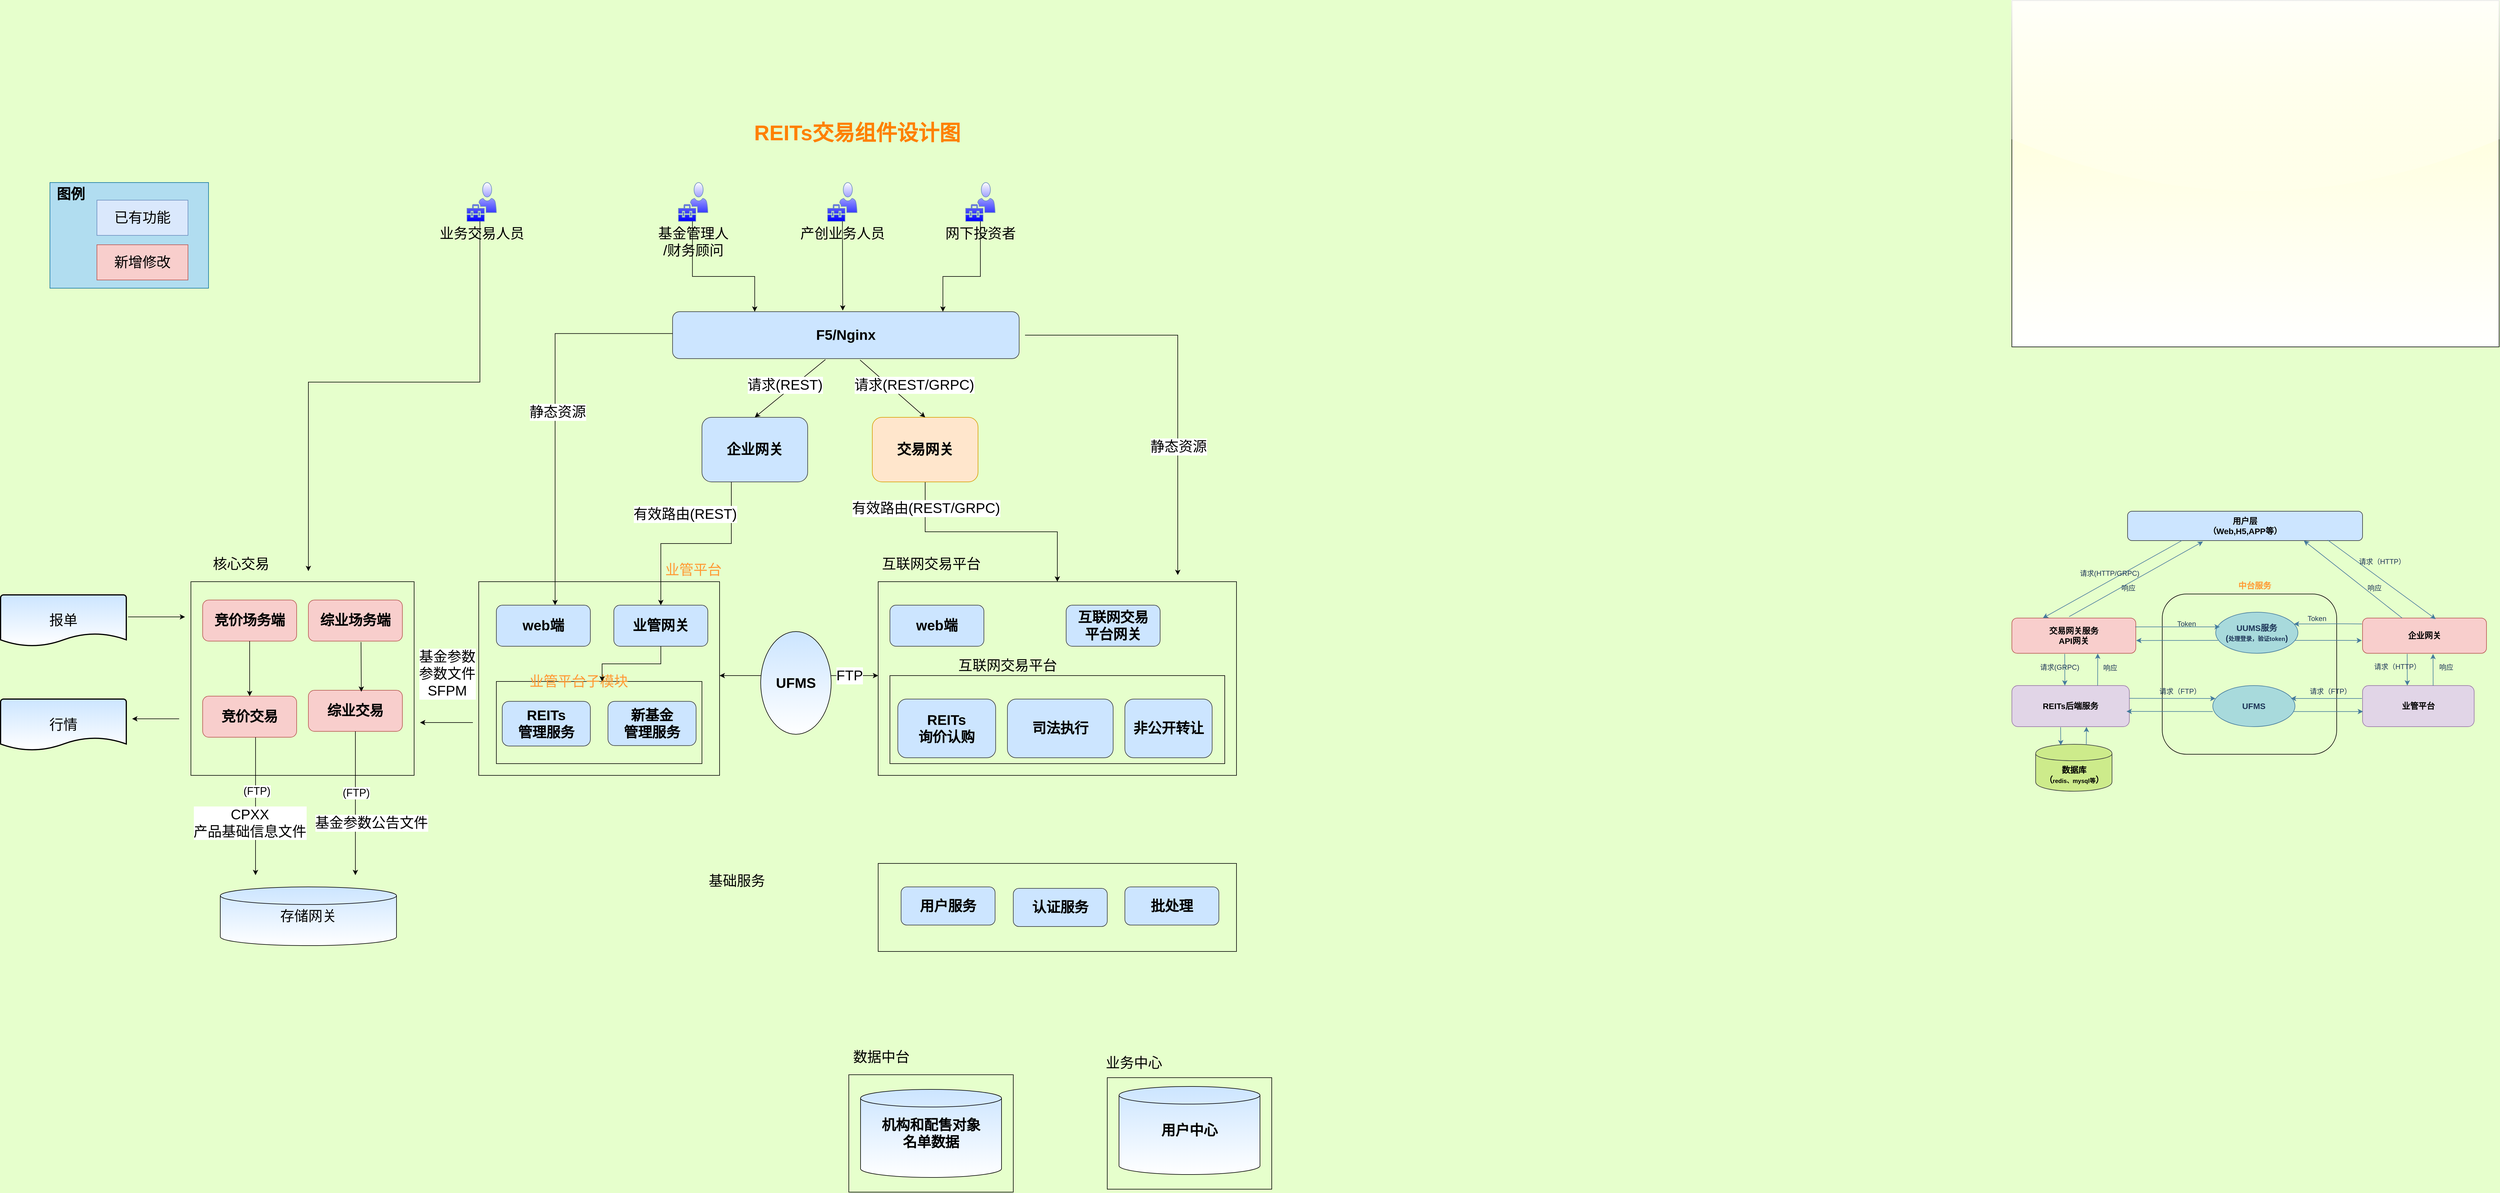 <mxfile version="13.6.0" type="github" pages="6">
  <diagram id="YtGcmlx5MdhKh6ri9F74" name="REITs交易组件图">
    <mxGraphModel dx="3685" dy="2209" grid="1" gridSize="10" guides="1" tooltips="1" connect="1" arrows="1" fold="1" page="1" pageScale="1" pageWidth="827" pageHeight="1169" background="#E6FFCC" math="0" shadow="0">
      <root>
        <mxCell id="0" />
        <mxCell id="1" parent="0" />
        <mxCell id="qfqtDnRgR9i1htIjxdiv-91" value="" style="rounded=0;whiteSpace=wrap;html=1;gradientColor=#ffffff;fillColor=none;" vertex="1" parent="1">
          <mxGeometry x="-720" y="800" width="380" height="330" as="geometry" />
        </mxCell>
        <mxCell id="VK5EltDKN6l3TrfOhJUf-1" value="" style="rounded=0;whiteSpace=wrap;html=1;fillColor=#FFFFCC;gradientColor=#ffffff;gradientDirection=south;glass=1;" parent="1" vertex="1">
          <mxGeometry x="2380" y="-190" width="829.5" height="590" as="geometry" />
        </mxCell>
        <mxCell id="oyumovBON1_XlfnT9GuX-1" value="&lt;font style=&quot;font-size: 36px&quot; color=&quot;#ff8000&quot;&gt;&lt;b&gt;REITs交易组件设计图&lt;/b&gt;&lt;/font&gt;" style="text;html=1;resizable=0;autosize=1;align=center;verticalAlign=middle;points=[];fillColor=none;strokeColor=none;rounded=0;dashed=1;dashPattern=1 2;sketch=0;fontColor=#5C5C5C;" parent="1" vertex="1">
          <mxGeometry x="229" y="20" width="370" height="30" as="geometry" />
        </mxCell>
        <mxCell id="qfqtDnRgR9i1htIjxdiv-15" value="" style="group" vertex="1" connectable="0" parent="1">
          <mxGeometry x="-960" y="120" width="270" height="180" as="geometry" />
        </mxCell>
        <mxCell id="qfqtDnRgR9i1htIjxdiv-11" value="" style="rounded=0;whiteSpace=wrap;html=1;fillColor=#b1ddf0;strokeColor=#10739e;" vertex="1" parent="qfqtDnRgR9i1htIjxdiv-15">
          <mxGeometry width="270" height="180" as="geometry" />
        </mxCell>
        <mxCell id="qfqtDnRgR9i1htIjxdiv-12" value="&lt;font style=&quot;font-size: 24px&quot;&gt;已有功能&lt;/font&gt;" style="rounded=0;whiteSpace=wrap;html=1;fillColor=#dae8fc;strokeColor=#6c8ebf;" vertex="1" parent="qfqtDnRgR9i1htIjxdiv-15">
          <mxGeometry x="80" y="30" width="155" height="60" as="geometry" />
        </mxCell>
        <mxCell id="qfqtDnRgR9i1htIjxdiv-13" value="&lt;font style=&quot;font-size: 24px&quot;&gt;&lt;b&gt;图例&lt;/b&gt;&lt;/font&gt;" style="text;html=1;resizable=0;autosize=1;align=center;verticalAlign=middle;points=[];fillColor=none;strokeColor=none;rounded=0;" vertex="1" parent="qfqtDnRgR9i1htIjxdiv-15">
          <mxGeometry x="5" y="10" width="60" height="20" as="geometry" />
        </mxCell>
        <mxCell id="qfqtDnRgR9i1htIjxdiv-14" value="&lt;font style=&quot;font-size: 24px&quot;&gt;新增修改&lt;/font&gt;" style="rounded=0;whiteSpace=wrap;html=1;fillColor=#f8cecc;strokeColor=#b85450;" vertex="1" parent="qfqtDnRgR9i1htIjxdiv-15">
          <mxGeometry x="80" y="106" width="155" height="60" as="geometry" />
        </mxCell>
        <mxCell id="qfqtDnRgR9i1htIjxdiv-16" value="&lt;b&gt;&lt;font style=&quot;font-size: 24px&quot;&gt;F5/Nginx&lt;/font&gt;&lt;/b&gt;" style="rounded=1;whiteSpace=wrap;html=1;sketch=0;strokeColor=#36393d;fillColor=#cce5ff;" vertex="1" parent="1">
          <mxGeometry x="100" y="340" width="590" height="80" as="geometry" />
        </mxCell>
        <mxCell id="qfqtDnRgR9i1htIjxdiv-23" value="" style="group" vertex="1" connectable="0" parent="1">
          <mxGeometry x="-250" y="120" width="899" height="66" as="geometry" />
        </mxCell>
        <mxCell id="qfqtDnRgR9i1htIjxdiv-6" value="&lt;font style=&quot;font-size: 24px&quot;&gt;基金管理人&lt;br&gt;/财务顾问&lt;/font&gt;" style="pointerEvents=1;shadow=0;dashed=0;html=1;strokeColor=#6c8ebf;labelPosition=center;verticalLabelPosition=bottom;verticalAlign=top;align=center;shape=mxgraph.mscae.intune.user_management;gradientColor=#ffffff;gradientDirection=north;fillColor=#0000FF;" vertex="1" parent="qfqtDnRgR9i1htIjxdiv-23">
          <mxGeometry x="360" width="50" height="66" as="geometry" />
        </mxCell>
        <mxCell id="qfqtDnRgR9i1htIjxdiv-7" value="&lt;font style=&quot;font-size: 24px&quot;&gt;产创业务人员&lt;/font&gt;" style="pointerEvents=1;shadow=0;dashed=0;html=1;strokeColor=#6c8ebf;labelPosition=center;verticalLabelPosition=bottom;verticalAlign=top;align=center;shape=mxgraph.mscae.intune.user_management;gradientColor=#ffffff;gradientDirection=north;fillColor=#0000FF;" vertex="1" parent="qfqtDnRgR9i1htIjxdiv-23">
          <mxGeometry x="614" width="50" height="66" as="geometry" />
        </mxCell>
        <mxCell id="qfqtDnRgR9i1htIjxdiv-8" value="&lt;font style=&quot;font-size: 24px&quot;&gt;网下投资者&lt;/font&gt;" style="pointerEvents=1;shadow=0;dashed=0;html=1;strokeColor=#6c8ebf;labelPosition=center;verticalLabelPosition=bottom;verticalAlign=top;align=center;shape=mxgraph.mscae.intune.user_management;gradientColor=#ffffff;gradientDirection=north;fillColor=#0000FF;" vertex="1" parent="qfqtDnRgR9i1htIjxdiv-23">
          <mxGeometry x="849" width="50" height="66" as="geometry" />
        </mxCell>
        <mxCell id="qfqtDnRgR9i1htIjxdiv-10" value="&lt;font style=&quot;font-size: 24px&quot;&gt;业务交易人员&lt;/font&gt;" style="pointerEvents=1;shadow=0;dashed=0;html=1;strokeColor=#6c8ebf;labelPosition=center;verticalLabelPosition=bottom;verticalAlign=top;align=center;shape=mxgraph.mscae.intune.user_management;gradientColor=#ffffff;gradientDirection=north;fillColor=#0000FF;" vertex="1" parent="qfqtDnRgR9i1htIjxdiv-23">
          <mxGeometry width="50" height="66" as="geometry" />
        </mxCell>
        <mxCell id="qfqtDnRgR9i1htIjxdiv-24" value="" style="group" vertex="1" connectable="0" parent="1">
          <mxGeometry x="2380" y="680" width="808" height="477" as="geometry" />
        </mxCell>
        <mxCell id="qfqtDnRgR9i1htIjxdiv-1" value="" style="rounded=1;whiteSpace=wrap;html=1;fillColor=none;" vertex="1" parent="qfqtDnRgR9i1htIjxdiv-24">
          <mxGeometry x="256" y="141" width="297" height="273" as="geometry" />
        </mxCell>
        <mxCell id="OGBte0PvkTn54QuSE-R2-2" value="&lt;font style=&quot;font-size: 14px&quot;&gt;&lt;b&gt;用户层&lt;br&gt;（Web,H5,APP等）&lt;/b&gt;&lt;/font&gt;" style="rounded=1;whiteSpace=wrap;html=1;sketch=0;strokeColor=#36393d;fillColor=#cce5ff;" parent="qfqtDnRgR9i1htIjxdiv-24" vertex="1">
          <mxGeometry x="197" width="400" height="50" as="geometry" />
        </mxCell>
        <mxCell id="OGBte0PvkTn54QuSE-R2-4" value="&lt;b&gt;&lt;font style=&quot;font-size: 14px&quot;&gt;交易网关服务&lt;br&gt;API网关&lt;/font&gt;&lt;/b&gt;" style="rounded=1;whiteSpace=wrap;html=1;sketch=0;strokeColor=#b85450;fillColor=#f8cecc;" parent="qfqtDnRgR9i1htIjxdiv-24" vertex="1">
          <mxGeometry y="182" width="211" height="60" as="geometry" />
        </mxCell>
        <mxCell id="OGBte0PvkTn54QuSE-R2-11" value="&lt;b&gt;&lt;font style=&quot;font-size: 14px&quot;&gt;REITs后端服务&lt;/font&gt;&lt;/b&gt;" style="rounded=1;whiteSpace=wrap;html=1;sketch=0;strokeColor=#9673a6;fillColor=#e1d5e7;" parent="qfqtDnRgR9i1htIjxdiv-24" vertex="1">
          <mxGeometry y="297" width="200" height="70" as="geometry" />
        </mxCell>
        <mxCell id="OGBte0PvkTn54QuSE-R2-12" value="" style="endArrow=classic;html=1;strokeColor=#457B9D;fillColor=#A8DADC;fontColor=#1D3557;entryX=0.451;entryY=0;entryDx=0;entryDy=0;entryPerimeter=0;" parent="qfqtDnRgR9i1htIjxdiv-24" target="OGBte0PvkTn54QuSE-R2-11" edge="1">
          <mxGeometry width="50" height="50" relative="1" as="geometry">
            <mxPoint x="90" y="243" as="sourcePoint" />
            <mxPoint x="277" y="247" as="targetPoint" />
          </mxGeometry>
        </mxCell>
        <mxCell id="OGBte0PvkTn54QuSE-R2-15" value="&lt;font color=&quot;#000000&quot;&gt;&lt;b&gt;&lt;span style=&quot;font-size: 14px&quot;&gt;数据库&lt;/span&gt;&lt;br&gt;&lt;span style=&quot;font-size: 14px&quot;&gt;（&lt;/span&gt;&lt;font style=&quot;font-size: 10px&quot;&gt;redis、mysql等&lt;/font&gt;&lt;span style=&quot;font-size: 14px&quot;&gt;）&lt;/span&gt;&lt;br&gt;&lt;/b&gt;&lt;/font&gt;" style="shape=cylinder;whiteSpace=wrap;html=1;boundedLbl=1;backgroundOutline=1;rounded=0;sketch=0;fillColor=#cdeb8b;strokeColor=#36393d;" parent="qfqtDnRgR9i1htIjxdiv-24" vertex="1">
          <mxGeometry x="40.5" y="397" width="130" height="80" as="geometry" />
        </mxCell>
        <mxCell id="OGBte0PvkTn54QuSE-R2-16" value="" style="endArrow=classic;html=1;strokeColor=#457B9D;fillColor=#A8DADC;fontColor=#1D3557;entryX=0.329;entryY=0.022;entryDx=0;entryDy=0;entryPerimeter=0;" parent="qfqtDnRgR9i1htIjxdiv-24" target="OGBte0PvkTn54QuSE-R2-15" edge="1">
          <mxGeometry width="50" height="50" relative="1" as="geometry">
            <mxPoint x="83" y="368" as="sourcePoint" />
            <mxPoint x="277" y="347" as="targetPoint" />
          </mxGeometry>
        </mxCell>
        <mxCell id="OGBte0PvkTn54QuSE-R2-24" value="" style="endArrow=classic;html=1;strokeColor=#457B9D;fillColor=#A8DADC;fontColor=#1D3557;entryX=0.693;entryY=1.007;entryDx=0;entryDy=0;entryPerimeter=0;" parent="qfqtDnRgR9i1htIjxdiv-24" target="OGBte0PvkTn54QuSE-R2-4" edge="1">
          <mxGeometry width="50" height="50" relative="1" as="geometry">
            <mxPoint x="146" y="297" as="sourcePoint" />
            <mxPoint x="147" y="240" as="targetPoint" />
          </mxGeometry>
        </mxCell>
        <mxCell id="OGBte0PvkTn54QuSE-R2-26" value="" style="endArrow=classic;html=1;strokeColor=#457B9D;fillColor=#A8DADC;fontColor=#1D3557;entryX=0.635;entryY=1.005;entryDx=0;entryDy=0;entryPerimeter=0;exitX=0.663;exitY=0.011;exitDx=0;exitDy=0;exitPerimeter=0;" parent="qfqtDnRgR9i1htIjxdiv-24" source="OGBte0PvkTn54QuSE-R2-15" target="OGBte0PvkTn54QuSE-R2-11" edge="1">
          <mxGeometry width="50" height="50" relative="1" as="geometry">
            <mxPoint x="127" y="397" as="sourcePoint" />
            <mxPoint x="278.14" y="346.03" as="targetPoint" />
          </mxGeometry>
        </mxCell>
        <mxCell id="OGBte0PvkTn54QuSE-R2-29" value="响应" style="text;html=1;resizable=0;autosize=1;align=center;verticalAlign=middle;points=[];fillColor=none;strokeColor=none;rounded=0;sketch=0;fontColor=#1D3557;" parent="qfqtDnRgR9i1htIjxdiv-24" vertex="1">
          <mxGeometry x="147" y="257" width="40" height="20" as="geometry" />
        </mxCell>
        <mxCell id="OGBte0PvkTn54QuSE-R2-31" value="&lt;span style=&quot;font-size: 14px&quot;&gt;&lt;b&gt;UFMS&lt;/b&gt;&lt;/span&gt;" style="ellipse;whiteSpace=wrap;html=1;rounded=0;sketch=0;strokeColor=#457B9D;fillColor=#A8DADC;fontColor=#1D3557;" parent="qfqtDnRgR9i1htIjxdiv-24" vertex="1">
          <mxGeometry x="342" y="297" width="140" height="70" as="geometry" />
        </mxCell>
        <mxCell id="OGBte0PvkTn54QuSE-R2-33" value="" style="endArrow=classic;html=1;strokeColor=#457B9D;fillColor=#A8DADC;fontColor=#1D3557;exitX=0.999;exitY=0.311;exitDx=0;exitDy=0;exitPerimeter=0;entryX=0.033;entryY=0.315;entryDx=0;entryDy=0;entryPerimeter=0;" parent="qfqtDnRgR9i1htIjxdiv-24" source="OGBte0PvkTn54QuSE-R2-11" target="OGBte0PvkTn54QuSE-R2-31" edge="1">
          <mxGeometry width="50" height="50" relative="1" as="geometry">
            <mxPoint x="237" y="337" as="sourcePoint" />
            <mxPoint x="347" y="337" as="targetPoint" />
          </mxGeometry>
        </mxCell>
        <mxCell id="OGBte0PvkTn54QuSE-R2-38" value="&lt;b&gt;&lt;span style=&quot;font-size: 14px&quot;&gt;UUMS服务&lt;/span&gt;&lt;br&gt;&lt;span style=&quot;font-size: 14px&quot;&gt;(&lt;/span&gt;&lt;font style=&quot;font-size: 10px&quot;&gt;处理登录，验证token&lt;/font&gt;&lt;span style=&quot;font-size: 14px&quot;&gt;)&lt;/span&gt;&lt;br&gt;&lt;/b&gt;" style="ellipse;whiteSpace=wrap;html=1;rounded=0;sketch=0;strokeColor=#457B9D;fillColor=#A8DADC;fontColor=#1D3557;" parent="qfqtDnRgR9i1htIjxdiv-24" vertex="1">
          <mxGeometry x="347" y="172" width="140" height="70" as="geometry" />
        </mxCell>
        <mxCell id="fUmtlEZdL340nA0cj5ke-1" value="&lt;span style=&quot;font-size: 14px&quot;&gt;&lt;b&gt;业管平台&lt;/b&gt;&lt;/span&gt;" style="rounded=1;whiteSpace=wrap;html=1;sketch=0;strokeColor=#9673a6;fillColor=#e1d5e7;" parent="qfqtDnRgR9i1htIjxdiv-24" vertex="1">
          <mxGeometry x="597" y="297" width="190" height="70" as="geometry" />
        </mxCell>
        <mxCell id="fUmtlEZdL340nA0cj5ke-2" value="&lt;span style=&quot;font-size: 14px&quot;&gt;&lt;b&gt;企业网关&lt;/b&gt;&lt;/span&gt;" style="rounded=1;whiteSpace=wrap;html=1;sketch=0;strokeColor=#b85450;fillColor=#f8cecc;" parent="qfqtDnRgR9i1htIjxdiv-24" vertex="1">
          <mxGeometry x="597" y="182" width="211" height="60" as="geometry" />
        </mxCell>
        <mxCell id="fUmtlEZdL340nA0cj5ke-12" value="" style="endArrow=classic;html=1;strokeColor=#457B9D;fillColor=#A8DADC;fontColor=#1D3557;entryX=0.05;entryY=0.357;entryDx=0;entryDy=0;entryPerimeter=0;" parent="qfqtDnRgR9i1htIjxdiv-24" target="OGBte0PvkTn54QuSE-R2-38" edge="1">
          <mxGeometry width="50" height="50" relative="1" as="geometry">
            <mxPoint x="210" y="197" as="sourcePoint" />
            <mxPoint x="343" y="197" as="targetPoint" />
            <Array as="points">
              <mxPoint x="283" y="197" />
            </Array>
          </mxGeometry>
        </mxCell>
        <mxCell id="fUmtlEZdL340nA0cj5ke-17" value="&lt;b&gt;&lt;font style=&quot;font-size: 14px&quot; color=&quot;#ff9933&quot;&gt;中台服务&lt;/font&gt;&lt;/b&gt;" style="text;html=1;resizable=0;autosize=1;align=center;verticalAlign=middle;points=[];fillColor=none;strokeColor=none;rounded=0;" parent="qfqtDnRgR9i1htIjxdiv-24" vertex="1">
          <mxGeometry x="374" y="116" width="77" height="22" as="geometry" />
        </mxCell>
        <mxCell id="fUmtlEZdL340nA0cj5ke-22" value="" style="endArrow=classic;html=1;strokeColor=#457B9D;fillColor=#A8DADC;fontColor=#1D3557;entryX=0.321;entryY=1.032;entryDx=0;entryDy=0;entryPerimeter=0;exitX=0.462;exitY=-0.04;exitDx=0;exitDy=0;exitPerimeter=0;" parent="qfqtDnRgR9i1htIjxdiv-24" source="OGBte0PvkTn54QuSE-R2-4" target="OGBte0PvkTn54QuSE-R2-2" edge="1">
          <mxGeometry width="50" height="50" relative="1" as="geometry">
            <mxPoint x="158" y="176" as="sourcePoint" />
            <mxPoint x="167" y="107" as="targetPoint" />
            <Array as="points" />
          </mxGeometry>
        </mxCell>
        <mxCell id="fUmtlEZdL340nA0cj5ke-23" value="" style="endArrow=classic;html=1;strokeColor=#457B9D;fillColor=#A8DADC;fontColor=#1D3557;entryX=0.25;entryY=0;entryDx=0;entryDy=0;exitX=0.231;exitY=1;exitDx=0;exitDy=0;exitPerimeter=0;" parent="qfqtDnRgR9i1htIjxdiv-24" source="OGBte0PvkTn54QuSE-R2-2" target="OGBte0PvkTn54QuSE-R2-4" edge="1">
          <mxGeometry width="50" height="50" relative="1" as="geometry">
            <mxPoint x="326" y="79" as="sourcePoint" />
            <mxPoint x="87" y="117" as="targetPoint" />
            <Array as="points" />
          </mxGeometry>
        </mxCell>
        <mxCell id="fUmtlEZdL340nA0cj5ke-28" value="" style="endArrow=classic;html=1;strokeColor=#457B9D;fillColor=#A8DADC;fontColor=#1D3557;entryX=0.75;entryY=1;entryDx=0;entryDy=0;" parent="qfqtDnRgR9i1htIjxdiv-24" source="fUmtlEZdL340nA0cj5ke-2" target="OGBte0PvkTn54QuSE-R2-2" edge="1">
          <mxGeometry width="50" height="50" relative="1" as="geometry">
            <mxPoint x="684" y="176" as="sourcePoint" />
            <mxPoint x="827" y="106" as="targetPoint" />
            <Array as="points" />
          </mxGeometry>
        </mxCell>
        <mxCell id="fUmtlEZdL340nA0cj5ke-32" value="" style="endArrow=classic;html=1;strokeColor=#457B9D;fillColor=#A8DADC;fontColor=#1D3557;entryX=1.003;entryY=0.637;entryDx=0;entryDy=0;entryPerimeter=0;" parent="qfqtDnRgR9i1htIjxdiv-24" target="OGBte0PvkTn54QuSE-R2-4" edge="1">
          <mxGeometry width="50" height="50" relative="1" as="geometry">
            <mxPoint x="351" y="220" as="sourcePoint" />
            <mxPoint x="236.996" y="220.0" as="targetPoint" />
            <Array as="points">
              <mxPoint x="283.84" y="220.08" />
            </Array>
          </mxGeometry>
        </mxCell>
        <mxCell id="fUmtlEZdL340nA0cj5ke-37" value="请求(HTTP/GRPC)" style="text;html=1;resizable=0;autosize=1;align=center;verticalAlign=middle;points=[];fillColor=none;strokeColor=none;rounded=0;sketch=0;fontColor=#1D3557;" parent="qfqtDnRgR9i1htIjxdiv-24" vertex="1">
          <mxGeometry x="106" y="96" width="120" height="20" as="geometry" />
        </mxCell>
        <mxCell id="fUmtlEZdL340nA0cj5ke-38" value="响应" style="text;html=1;resizable=0;autosize=1;align=center;verticalAlign=middle;points=[];fillColor=none;strokeColor=none;rounded=0;sketch=0;fontColor=#1D3557;" parent="qfqtDnRgR9i1htIjxdiv-24" vertex="1">
          <mxGeometry x="178" y="121" width="40" height="20" as="geometry" />
        </mxCell>
        <mxCell id="fUmtlEZdL340nA0cj5ke-39" value="" style="endArrow=classic;html=1;strokeColor=#457B9D;fillColor=#A8DADC;fontColor=#1D3557;exitX=0.852;exitY=0.983;exitDx=0;exitDy=0;exitPerimeter=0;entryX=0.59;entryY=0.027;entryDx=0;entryDy=0;entryPerimeter=0;" parent="qfqtDnRgR9i1htIjxdiv-24" source="OGBte0PvkTn54QuSE-R2-2" target="fUmtlEZdL340nA0cj5ke-2" edge="1">
          <mxGeometry width="50" height="50" relative="1" as="geometry">
            <mxPoint x="748" y="117" as="sourcePoint" />
            <mxPoint x="838" y="117" as="targetPoint" />
            <Array as="points" />
          </mxGeometry>
        </mxCell>
        <mxCell id="fUmtlEZdL340nA0cj5ke-43" value="请求（HTTP）" style="text;html=1;resizable=0;autosize=1;align=center;verticalAlign=middle;points=[];fillColor=none;strokeColor=none;rounded=0;sketch=0;fontColor=#1D3557;" parent="qfqtDnRgR9i1htIjxdiv-24" vertex="1">
          <mxGeometry x="585" y="76" width="90" height="20" as="geometry" />
        </mxCell>
        <mxCell id="fUmtlEZdL340nA0cj5ke-44" value="响应" style="text;html=1;resizable=0;autosize=1;align=center;verticalAlign=middle;points=[];fillColor=none;strokeColor=none;rounded=0;sketch=0;fontColor=#1D3557;" parent="qfqtDnRgR9i1htIjxdiv-24" vertex="1">
          <mxGeometry x="597" y="121" width="40" height="20" as="geometry" />
        </mxCell>
        <mxCell id="fUmtlEZdL340nA0cj5ke-46" value="Token" style="text;html=1;resizable=0;autosize=1;align=center;verticalAlign=middle;points=[];fillColor=none;strokeColor=none;rounded=0;sketch=0;fontColor=#1D3557;" parent="qfqtDnRgR9i1htIjxdiv-24" vertex="1">
          <mxGeometry x="275" y="181" width="44" height="22" as="geometry" />
        </mxCell>
        <mxCell id="fUmtlEZdL340nA0cj5ke-49" value="" style="endArrow=classic;html=1;strokeColor=#457B9D;fillColor=#A8DADC;fontColor=#1D3557;entryX=-0.005;entryY=0.637;entryDx=0;entryDy=0;entryPerimeter=0;" parent="qfqtDnRgR9i1htIjxdiv-24" target="fUmtlEZdL340nA0cj5ke-2" edge="1">
          <mxGeometry width="50" height="50" relative="1" as="geometry">
            <mxPoint x="482" y="220.01" as="sourcePoint" />
            <mxPoint x="626.0" y="220.0" as="targetPoint" />
            <Array as="points">
              <mxPoint x="555" y="220.01" />
            </Array>
          </mxGeometry>
        </mxCell>
        <mxCell id="fUmtlEZdL340nA0cj5ke-50" value="" style="endArrow=classic;html=1;strokeColor=#457B9D;fillColor=#A8DADC;fontColor=#1D3557;entryX=0.951;entryY=0.287;entryDx=0;entryDy=0;entryPerimeter=0;" parent="qfqtDnRgR9i1htIjxdiv-24" target="OGBte0PvkTn54QuSE-R2-38" edge="1">
          <mxGeometry width="50" height="50" relative="1" as="geometry">
            <mxPoint x="595.945" y="191.97" as="sourcePoint" />
            <mxPoint x="482" y="192" as="targetPoint" />
            <Array as="points">
              <mxPoint x="555" y="191.76" />
            </Array>
          </mxGeometry>
        </mxCell>
        <mxCell id="fUmtlEZdL340nA0cj5ke-51" value="Token" style="text;html=1;resizable=0;autosize=1;align=center;verticalAlign=middle;points=[];fillColor=none;strokeColor=none;rounded=0;sketch=0;fontColor=#1D3557;" parent="qfqtDnRgR9i1htIjxdiv-24" vertex="1">
          <mxGeometry x="497" y="172" width="44" height="22" as="geometry" />
        </mxCell>
        <mxCell id="fUmtlEZdL340nA0cj5ke-52" value="" style="endArrow=classic;html=1;strokeColor=#457B9D;fillColor=#A8DADC;fontColor=#1D3557;exitX=0.999;exitY=0.311;exitDx=0;exitDy=0;exitPerimeter=0;entryX=0.033;entryY=0.315;entryDx=0;entryDy=0;entryPerimeter=0;" parent="qfqtDnRgR9i1htIjxdiv-24" edge="1">
          <mxGeometry width="50" height="50" relative="1" as="geometry">
            <mxPoint x="342" y="341.28" as="sourcePoint" />
            <mxPoint x="195.18" y="341" as="targetPoint" />
          </mxGeometry>
        </mxCell>
        <mxCell id="fUmtlEZdL340nA0cj5ke-53" value="" style="endArrow=classic;html=1;strokeColor=#457B9D;fillColor=#A8DADC;fontColor=#1D3557;entryX=0.033;entryY=0.315;entryDx=0;entryDy=0;entryPerimeter=0;exitX=0.984;exitY=0.633;exitDx=0;exitDy=0;exitPerimeter=0;" parent="qfqtDnRgR9i1htIjxdiv-24" source="OGBte0PvkTn54QuSE-R2-31" edge="1">
          <mxGeometry width="50" height="50" relative="1" as="geometry">
            <mxPoint x="475" y="341" as="sourcePoint" />
            <mxPoint x="597.82" y="341.28" as="targetPoint" />
          </mxGeometry>
        </mxCell>
        <mxCell id="fUmtlEZdL340nA0cj5ke-54" value="" style="endArrow=classic;html=1;strokeColor=#457B9D;fillColor=#A8DADC;fontColor=#1D3557;entryX=0.033;entryY=0.315;entryDx=0;entryDy=0;entryPerimeter=0;" parent="qfqtDnRgR9i1htIjxdiv-24" edge="1">
          <mxGeometry width="50" height="50" relative="1" as="geometry">
            <mxPoint x="596" y="319" as="sourcePoint" />
            <mxPoint x="475" y="319" as="targetPoint" />
          </mxGeometry>
        </mxCell>
        <mxCell id="fUmtlEZdL340nA0cj5ke-56" value="" style="endArrow=classic;html=1;strokeColor=#457B9D;fillColor=#A8DADC;fontColor=#1D3557;entryX=0.451;entryY=0;entryDx=0;entryDy=0;entryPerimeter=0;" parent="qfqtDnRgR9i1htIjxdiv-24" edge="1">
          <mxGeometry width="50" height="50" relative="1" as="geometry">
            <mxPoint x="717.2" y="297" as="sourcePoint" />
            <mxPoint x="717" y="243" as="targetPoint" />
          </mxGeometry>
        </mxCell>
        <mxCell id="fUmtlEZdL340nA0cj5ke-57" value="" style="endArrow=classic;html=1;strokeColor=#457B9D;fillColor=#A8DADC;fontColor=#1D3557;entryX=0.451;entryY=0;entryDx=0;entryDy=0;entryPerimeter=0;" parent="qfqtDnRgR9i1htIjxdiv-24" edge="1">
          <mxGeometry width="50" height="50" relative="1" as="geometry">
            <mxPoint x="673" y="243" as="sourcePoint" />
            <mxPoint x="673.2" y="297" as="targetPoint" />
          </mxGeometry>
        </mxCell>
        <mxCell id="fUmtlEZdL340nA0cj5ke-59" value="响应" style="text;html=1;resizable=0;autosize=1;align=center;verticalAlign=middle;points=[];fillColor=none;strokeColor=none;rounded=0;sketch=0;fontColor=#1D3557;" parent="qfqtDnRgR9i1htIjxdiv-24" vertex="1">
          <mxGeometry x="717" y="255" width="44" height="22" as="geometry" />
        </mxCell>
        <mxCell id="NYVzm88oB_qArTAKALnM-1" value="请求（FTP）" style="text;html=1;resizable=0;autosize=1;align=center;verticalAlign=middle;points=[];fillColor=none;strokeColor=none;rounded=0;sketch=0;fontColor=#1D3557;" parent="qfqtDnRgR9i1htIjxdiv-24" vertex="1">
          <mxGeometry x="241" y="297" width="90" height="20" as="geometry" />
        </mxCell>
        <mxCell id="NYVzm88oB_qArTAKALnM-3" value="请求（FTP）" style="text;html=1;resizable=0;autosize=1;align=center;verticalAlign=middle;points=[];fillColor=none;strokeColor=none;rounded=0;sketch=0;fontColor=#1D3557;" parent="qfqtDnRgR9i1htIjxdiv-24" vertex="1">
          <mxGeometry x="497" y="297" width="90" height="20" as="geometry" />
        </mxCell>
        <mxCell id="NYVzm88oB_qArTAKALnM-5" value="请求（HTTP）" style="text;html=1;resizable=0;autosize=1;align=center;verticalAlign=middle;points=[];fillColor=none;strokeColor=none;rounded=0;sketch=0;fontColor=#1D3557;" parent="qfqtDnRgR9i1htIjxdiv-24" vertex="1">
          <mxGeometry x="611" y="255" width="90" height="20" as="geometry" />
        </mxCell>
        <mxCell id="NYVzm88oB_qArTAKALnM-6" value="请求(GRPC)" style="text;html=1;resizable=0;autosize=1;align=center;verticalAlign=middle;points=[];fillColor=none;strokeColor=none;rounded=0;sketch=0;fontColor=#1D3557;" parent="qfqtDnRgR9i1htIjxdiv-24" vertex="1">
          <mxGeometry x="41" y="256" width="80" height="20" as="geometry" />
        </mxCell>
        <mxCell id="qfqtDnRgR9i1htIjxdiv-30" value="" style="edgeStyle=orthogonalEdgeStyle;rounded=0;orthogonalLoop=1;jettySize=auto;html=1;entryX=0.5;entryY=0;entryDx=0;entryDy=0;" edge="1" parent="1" source="qfqtDnRgR9i1htIjxdiv-25" target="qfqtDnRgR9i1htIjxdiv-35">
          <mxGeometry relative="1" as="geometry">
            <Array as="points">
              <mxPoint x="200" y="735" />
              <mxPoint x="80" y="735" />
            </Array>
          </mxGeometry>
        </mxCell>
        <mxCell id="qfqtDnRgR9i1htIjxdiv-25" value="&lt;b&gt;&lt;font style=&quot;font-size: 24px&quot;&gt;企业网关&lt;/font&gt;&lt;/b&gt;" style="rounded=1;whiteSpace=wrap;html=1;sketch=0;strokeColor=#36393d;fillColor=#cce5ff;" vertex="1" parent="1">
          <mxGeometry x="150" y="520" width="180" height="110" as="geometry" />
        </mxCell>
        <mxCell id="qfqtDnRgR9i1htIjxdiv-31" value="" style="edgeStyle=orthogonalEdgeStyle;rounded=0;orthogonalLoop=1;jettySize=auto;html=1;" edge="1" parent="1" source="qfqtDnRgR9i1htIjxdiv-26" target="qfqtDnRgR9i1htIjxdiv-29">
          <mxGeometry relative="1" as="geometry" />
        </mxCell>
        <mxCell id="qfqtDnRgR9i1htIjxdiv-26" value="&lt;span style=&quot;font-size: 24px&quot;&gt;&lt;b&gt;交易网关&lt;/b&gt;&lt;/span&gt;" style="rounded=1;whiteSpace=wrap;html=1;sketch=0;strokeColor=#d79b00;fillColor=#ffe6cc;" vertex="1" parent="1">
          <mxGeometry x="440" y="520" width="180" height="110" as="geometry" />
        </mxCell>
        <mxCell id="qfqtDnRgR9i1htIjxdiv-28" value="" style="rounded=0;whiteSpace=wrap;html=1;gradientColor=#ffffff;fillColor=none;" vertex="1" parent="1">
          <mxGeometry x="-230" y="800" width="410" height="330" as="geometry" />
        </mxCell>
        <mxCell id="qfqtDnRgR9i1htIjxdiv-29" value="" style="rounded=0;whiteSpace=wrap;html=1;gradientColor=#ffffff;fillColor=none;" vertex="1" parent="1">
          <mxGeometry x="450" y="800" width="610" height="330" as="geometry" />
        </mxCell>
        <mxCell id="qfqtDnRgR9i1htIjxdiv-32" value="&lt;font style=&quot;font-size: 24px&quot; color=&quot;#ff9933&quot;&gt;业管平台&lt;/font&gt;" style="text;html=1;resizable=0;autosize=1;align=center;verticalAlign=middle;points=[];fillColor=none;strokeColor=none;rounded=0;" vertex="1" parent="1">
          <mxGeometry x="80" y="770" width="110" height="20" as="geometry" />
        </mxCell>
        <mxCell id="qfqtDnRgR9i1htIjxdiv-33" value="&lt;font style=&quot;font-size: 24px&quot;&gt;互联网交易平台&lt;/font&gt;" style="text;html=1;resizable=0;autosize=1;align=center;verticalAlign=middle;points=[];fillColor=none;strokeColor=none;rounded=0;" vertex="1" parent="1">
          <mxGeometry x="450" y="760" width="180" height="20" as="geometry" />
        </mxCell>
        <mxCell id="qfqtDnRgR9i1htIjxdiv-34" value="&lt;b&gt;&lt;font style=&quot;font-size: 24px&quot;&gt;web端&lt;/font&gt;&lt;/b&gt;" style="rounded=1;whiteSpace=wrap;html=1;sketch=0;strokeColor=#36393d;fillColor=#cce5ff;" vertex="1" parent="1">
          <mxGeometry x="-200" y="840" width="160" height="70" as="geometry" />
        </mxCell>
        <mxCell id="qfqtDnRgR9i1htIjxdiv-35" value="&lt;b&gt;&lt;font style=&quot;font-size: 24px&quot;&gt;业管网关&lt;/font&gt;&lt;/b&gt;" style="rounded=1;whiteSpace=wrap;html=1;sketch=0;strokeColor=#36393d;fillColor=#cce5ff;" vertex="1" parent="1">
          <mxGeometry y="840" width="160" height="70" as="geometry" />
        </mxCell>
        <mxCell id="qfqtDnRgR9i1htIjxdiv-45" value="" style="endArrow=classic;html=1;entryX=0.5;entryY=0;entryDx=0;entryDy=0;exitX=0.441;exitY=1.02;exitDx=0;exitDy=0;exitPerimeter=0;" edge="1" parent="1" source="qfqtDnRgR9i1htIjxdiv-16" target="qfqtDnRgR9i1htIjxdiv-25">
          <mxGeometry width="50" height="50" relative="1" as="geometry">
            <mxPoint x="300" y="440" as="sourcePoint" />
            <mxPoint x="350" y="390" as="targetPoint" />
          </mxGeometry>
        </mxCell>
        <mxCell id="qfqtDnRgR9i1htIjxdiv-46" value="" style="endArrow=classic;html=1;entryX=0.5;entryY=0;entryDx=0;entryDy=0;exitX=0.541;exitY=1.029;exitDx=0;exitDy=0;exitPerimeter=0;" edge="1" parent="1" source="qfqtDnRgR9i1htIjxdiv-16" target="qfqtDnRgR9i1htIjxdiv-26">
          <mxGeometry width="50" height="50" relative="1" as="geometry">
            <mxPoint x="430" y="430" as="sourcePoint" />
            <mxPoint x="353" y="530" as="targetPoint" />
          </mxGeometry>
        </mxCell>
        <mxCell id="qfqtDnRgR9i1htIjxdiv-48" value="&lt;b&gt;&lt;font style=&quot;font-size: 24px&quot;&gt;web端&lt;/font&gt;&lt;/b&gt;" style="rounded=1;whiteSpace=wrap;html=1;sketch=0;strokeColor=#36393d;fillColor=#cce5ff;" vertex="1" parent="1">
          <mxGeometry x="470" y="840" width="160" height="70" as="geometry" />
        </mxCell>
        <mxCell id="qfqtDnRgR9i1htIjxdiv-49" value="&lt;span style=&quot;font-size: 24px&quot;&gt;&lt;b&gt;互联网交易&lt;br&gt;平台网关&lt;/b&gt;&lt;/span&gt;" style="rounded=1;whiteSpace=wrap;html=1;sketch=0;strokeColor=#36393d;fillColor=#cce5ff;" vertex="1" parent="1">
          <mxGeometry x="770" y="840" width="160" height="70" as="geometry" />
        </mxCell>
        <mxCell id="qfqtDnRgR9i1htIjxdiv-50" value="" style="group" vertex="1" connectable="0" parent="1">
          <mxGeometry x="-200" y="950" width="350" height="160" as="geometry" />
        </mxCell>
        <mxCell id="qfqtDnRgR9i1htIjxdiv-38" value="" style="rounded=0;whiteSpace=wrap;html=1;fillColor=none;gradientColor=#ffffff;" vertex="1" parent="qfqtDnRgR9i1htIjxdiv-50">
          <mxGeometry y="20" width="350" height="140" as="geometry" />
        </mxCell>
        <mxCell id="qfqtDnRgR9i1htIjxdiv-40" value="&lt;b&gt;&lt;font style=&quot;font-size: 24px&quot;&gt;REITs&lt;br&gt;管理服务&lt;/font&gt;&lt;/b&gt;" style="rounded=1;whiteSpace=wrap;html=1;sketch=0;strokeColor=#36393d;fillColor=#cce5ff;" vertex="1" parent="qfqtDnRgR9i1htIjxdiv-50">
          <mxGeometry x="10" y="53.85" width="150" height="76.15" as="geometry" />
        </mxCell>
        <mxCell id="qfqtDnRgR9i1htIjxdiv-42" value="&lt;b&gt;&lt;font style=&quot;font-size: 24px&quot;&gt;新基金&lt;br&gt;管理服务&lt;br&gt;&lt;/font&gt;&lt;/b&gt;" style="rounded=1;whiteSpace=wrap;html=1;sketch=0;strokeColor=#36393d;fillColor=#cce5ff;" vertex="1" parent="qfqtDnRgR9i1htIjxdiv-50">
          <mxGeometry x="190" y="53.846" width="150" height="75.385" as="geometry" />
        </mxCell>
        <mxCell id="qfqtDnRgR9i1htIjxdiv-39" value="&lt;font color=&quot;#ff9933&quot;&gt;&lt;span style=&quot;font-size: 24px&quot;&gt;业管平台子模块&lt;/span&gt;&lt;/font&gt;" style="text;html=1;resizable=0;autosize=1;align=center;verticalAlign=middle;points=[];fillColor=none;strokeColor=none;rounded=0;" vertex="1" parent="qfqtDnRgR9i1htIjxdiv-50">
          <mxGeometry x="50" y="10" width="180" height="20" as="geometry" />
        </mxCell>
        <mxCell id="qfqtDnRgR9i1htIjxdiv-51" value="" style="group" vertex="1" connectable="0" parent="1">
          <mxGeometry x="470" y="960" width="642.857" height="150" as="geometry" />
        </mxCell>
        <mxCell id="qfqtDnRgR9i1htIjxdiv-52" value="" style="rounded=0;whiteSpace=wrap;html=1;fillColor=none;gradientColor=#ffffff;" vertex="1" parent="qfqtDnRgR9i1htIjxdiv-51">
          <mxGeometry width="570" height="150" as="geometry" />
        </mxCell>
        <mxCell id="qfqtDnRgR9i1htIjxdiv-53" value="&lt;b&gt;&lt;font style=&quot;font-size: 24px&quot;&gt;REITs&lt;br&gt;询价认购&lt;br&gt;&lt;/font&gt;&lt;/b&gt;" style="rounded=1;whiteSpace=wrap;html=1;sketch=0;strokeColor=#36393d;fillColor=#cce5ff;" vertex="1" parent="qfqtDnRgR9i1htIjxdiv-51">
          <mxGeometry x="13.43" y="40" width="166.57" height="100" as="geometry" />
        </mxCell>
        <mxCell id="qfqtDnRgR9i1htIjxdiv-57" value="&lt;span style=&quot;font-size: 24px&quot;&gt;&lt;b&gt;司法执行&lt;/b&gt;&lt;/span&gt;" style="rounded=1;whiteSpace=wrap;html=1;sketch=0;strokeColor=#36393d;fillColor=#cce5ff;" vertex="1" parent="qfqtDnRgR9i1htIjxdiv-51">
          <mxGeometry x="200" y="40" width="180" height="100" as="geometry" />
        </mxCell>
        <mxCell id="qfqtDnRgR9i1htIjxdiv-58" value="&lt;span style=&quot;font-size: 24px&quot;&gt;&lt;b&gt;非公开转让&lt;/b&gt;&lt;/span&gt;" style="rounded=1;whiteSpace=wrap;html=1;sketch=0;strokeColor=#36393d;fillColor=#cce5ff;" vertex="1" parent="qfqtDnRgR9i1htIjxdiv-51">
          <mxGeometry x="400" y="40" width="148.57" height="100" as="geometry" />
        </mxCell>
        <mxCell id="qfqtDnRgR9i1htIjxdiv-55" value="&lt;font style=&quot;font-size: 24px&quot;&gt;互联网交易平台&lt;/font&gt;" style="text;html=1;resizable=0;autosize=1;align=center;verticalAlign=middle;points=[];fillColor=none;strokeColor=none;rounded=0;" vertex="1" parent="1">
          <mxGeometry x="580" y="932.5" width="180" height="20" as="geometry" />
        </mxCell>
        <mxCell id="qfqtDnRgR9i1htIjxdiv-56" value="" style="edgeStyle=orthogonalEdgeStyle;rounded=0;orthogonalLoop=1;jettySize=auto;html=1;entryX=0.203;entryY=-0.004;entryDx=0;entryDy=0;entryPerimeter=0;" edge="1" parent="1">
          <mxGeometry relative="1" as="geometry">
            <mxPoint x="700" y="380" as="sourcePoint" />
            <mxPoint x="960" y="788.68" as="targetPoint" />
            <Array as="points">
              <mxPoint x="960" y="380" />
            </Array>
          </mxGeometry>
        </mxCell>
        <mxCell id="qfqtDnRgR9i1htIjxdiv-59" value="" style="rounded=0;whiteSpace=wrap;html=1;gradientColor=#ffffff;fillColor=none;" vertex="1" parent="1">
          <mxGeometry x="450" y="1280" width="610" height="150" as="geometry" />
        </mxCell>
        <mxCell id="qfqtDnRgR9i1htIjxdiv-60" value="&lt;font style=&quot;font-size: 24px&quot;&gt;基础服务&lt;/font&gt;" style="text;html=1;resizable=0;autosize=1;align=center;verticalAlign=middle;points=[];fillColor=none;strokeColor=none;rounded=0;" vertex="1" parent="1">
          <mxGeometry x="153.57" y="1300" width="110" height="20" as="geometry" />
        </mxCell>
        <mxCell id="qfqtDnRgR9i1htIjxdiv-61" value="&lt;b&gt;&lt;font style=&quot;font-size: 24px&quot;&gt;用户服务&lt;/font&gt;&lt;/b&gt;" style="rounded=1;whiteSpace=wrap;html=1;sketch=0;strokeColor=#36393d;fillColor=#cce5ff;" vertex="1" parent="1">
          <mxGeometry x="489" y="1320" width="160" height="65" as="geometry" />
        </mxCell>
        <mxCell id="qfqtDnRgR9i1htIjxdiv-67" value="&lt;b&gt;&lt;font style=&quot;font-size: 24px&quot;&gt;认证服务&lt;/font&gt;&lt;/b&gt;" style="rounded=1;whiteSpace=wrap;html=1;sketch=0;strokeColor=#36393d;fillColor=#cce5ff;" vertex="1" parent="1">
          <mxGeometry x="680" y="1322.5" width="160" height="65" as="geometry" />
        </mxCell>
        <mxCell id="qfqtDnRgR9i1htIjxdiv-68" value="&lt;b&gt;&lt;font style=&quot;font-size: 24px&quot;&gt;批处理&lt;/font&gt;&lt;/b&gt;" style="rounded=1;whiteSpace=wrap;html=1;sketch=0;strokeColor=#36393d;fillColor=#cce5ff;" vertex="1" parent="1">
          <mxGeometry x="870" y="1320" width="160" height="65" as="geometry" />
        </mxCell>
        <mxCell id="qfqtDnRgR9i1htIjxdiv-69" style="edgeStyle=orthogonalEdgeStyle;rounded=0;orthogonalLoop=1;jettySize=auto;html=1;exitX=0.5;exitY=1;exitDx=0;exitDy=0;" edge="1" parent="1">
          <mxGeometry relative="1" as="geometry">
            <mxPoint x="220.0" y="1450" as="sourcePoint" />
            <mxPoint x="220.0" y="1450" as="targetPoint" />
          </mxGeometry>
        </mxCell>
        <mxCell id="qfqtDnRgR9i1htIjxdiv-70" value="" style="rounded=0;whiteSpace=wrap;html=1;gradientColor=#ffffff;fillColor=none;" vertex="1" parent="1">
          <mxGeometry x="400" y="1640" width="280" height="200" as="geometry" />
        </mxCell>
        <mxCell id="qfqtDnRgR9i1htIjxdiv-71" value="&lt;font style=&quot;font-size: 24px&quot;&gt;业务中心&lt;/font&gt;" style="text;html=1;resizable=0;autosize=1;align=center;verticalAlign=middle;points=[];fillColor=none;strokeColor=none;rounded=0;" vertex="1" parent="1">
          <mxGeometry x="830.0" y="1610" width="110" height="20" as="geometry" />
        </mxCell>
        <mxCell id="qfqtDnRgR9i1htIjxdiv-72" value="&lt;font style=&quot;font-size: 24px&quot;&gt;数据中台&lt;/font&gt;" style="text;html=1;resizable=0;autosize=1;align=center;verticalAlign=middle;points=[];fillColor=none;strokeColor=none;rounded=0;" vertex="1" parent="1">
          <mxGeometry x="400.0" y="1600" width="110" height="20" as="geometry" />
        </mxCell>
        <mxCell id="qfqtDnRgR9i1htIjxdiv-73" value="" style="rounded=0;whiteSpace=wrap;html=1;gradientColor=#ffffff;fillColor=none;" vertex="1" parent="1">
          <mxGeometry x="840" y="1645" width="280" height="190" as="geometry" />
        </mxCell>
        <mxCell id="qfqtDnRgR9i1htIjxdiv-90" value="" style="endArrow=classic;html=1;entryX=0.491;entryY=-0.024;entryDx=0;entryDy=0;entryPerimeter=0;" edge="1" parent="1" source="qfqtDnRgR9i1htIjxdiv-7" target="qfqtDnRgR9i1htIjxdiv-16">
          <mxGeometry width="50" height="50" relative="1" as="geometry">
            <mxPoint x="385" y="245" as="sourcePoint" />
            <mxPoint x="389" y="330" as="targetPoint" />
          </mxGeometry>
        </mxCell>
        <mxCell id="qfqtDnRgR9i1htIjxdiv-94" style="edgeStyle=orthogonalEdgeStyle;rounded=0;orthogonalLoop=1;jettySize=auto;html=1;" edge="1" parent="1" source="qfqtDnRgR9i1htIjxdiv-10">
          <mxGeometry relative="1" as="geometry">
            <mxPoint x="-228" y="190" as="sourcePoint" />
            <mxPoint x="-520" y="782" as="targetPoint" />
            <Array as="points">
              <mxPoint x="-228" y="460" />
              <mxPoint x="-520" y="460" />
            </Array>
          </mxGeometry>
        </mxCell>
        <mxCell id="qfqtDnRgR9i1htIjxdiv-96" value="&lt;font style=&quot;font-size: 24px&quot;&gt;核心交易&lt;/font&gt;" style="text;html=1;resizable=0;autosize=1;align=center;verticalAlign=middle;points=[];fillColor=none;strokeColor=none;rounded=0;" vertex="1" parent="1">
          <mxGeometry x="-690" y="760" width="110" height="20" as="geometry" />
        </mxCell>
        <mxCell id="qfqtDnRgR9i1htIjxdiv-97" value="&lt;b&gt;&lt;font style=&quot;font-size: 24px&quot;&gt;竞价场务端&lt;/font&gt;&lt;/b&gt;" style="rounded=1;whiteSpace=wrap;html=1;sketch=0;strokeColor=#b85450;fillColor=#f8cecc;" vertex="1" parent="1">
          <mxGeometry x="-700" y="831.25" width="160" height="70" as="geometry" />
        </mxCell>
        <mxCell id="qfqtDnRgR9i1htIjxdiv-98" value="&lt;b&gt;&lt;font style=&quot;font-size: 24px&quot;&gt;综业场务端&lt;/font&gt;&lt;/b&gt;" style="rounded=1;whiteSpace=wrap;html=1;sketch=0;strokeColor=#b85450;fillColor=#f8cecc;" vertex="1" parent="1">
          <mxGeometry x="-520" y="831.25" width="160" height="70" as="geometry" />
        </mxCell>
        <mxCell id="qfqtDnRgR9i1htIjxdiv-99" value="&lt;b&gt;&lt;font style=&quot;font-size: 24px&quot;&gt;综业交易&lt;/font&gt;&lt;/b&gt;" style="rounded=1;whiteSpace=wrap;html=1;sketch=0;strokeColor=#b85450;fillColor=#f8cecc;" vertex="1" parent="1">
          <mxGeometry x="-520" y="985" width="160" height="70" as="geometry" />
        </mxCell>
        <mxCell id="qfqtDnRgR9i1htIjxdiv-106" style="edgeStyle=orthogonalEdgeStyle;rounded=0;orthogonalLoop=1;jettySize=auto;html=1;" edge="1" parent="1">
          <mxGeometry relative="1" as="geometry">
            <mxPoint x="-820" y="1033.57" as="targetPoint" />
            <mxPoint x="-740" y="1033.57" as="sourcePoint" />
          </mxGeometry>
        </mxCell>
        <mxCell id="qfqtDnRgR9i1htIjxdiv-100" value="&lt;b&gt;&lt;font style=&quot;font-size: 24px&quot;&gt;竞价交易&lt;/font&gt;&lt;/b&gt;" style="rounded=1;whiteSpace=wrap;html=1;sketch=0;strokeColor=#b85450;fillColor=#f8cecc;" vertex="1" parent="1">
          <mxGeometry x="-700" y="995" width="160" height="70" as="geometry" />
        </mxCell>
        <mxCell id="qfqtDnRgR9i1htIjxdiv-105" style="edgeStyle=orthogonalEdgeStyle;rounded=0;orthogonalLoop=1;jettySize=auto;html=1;" edge="1" parent="1">
          <mxGeometry relative="1" as="geometry">
            <mxPoint x="-730" y="860" as="targetPoint" />
            <mxPoint x="-827" y="860" as="sourcePoint" />
          </mxGeometry>
        </mxCell>
        <mxCell id="qfqtDnRgR9i1htIjxdiv-104" value="" style="edgeStyle=orthogonalEdgeStyle;rounded=0;orthogonalLoop=1;jettySize=auto;html=1;exitX=0;exitY=0.465;exitDx=0;exitDy=0;exitPerimeter=0;" edge="1" parent="1" source="qfqtDnRgR9i1htIjxdiv-16" target="qfqtDnRgR9i1htIjxdiv-34">
          <mxGeometry relative="1" as="geometry">
            <mxPoint x="-210" y="391.32" as="sourcePoint" />
            <mxPoint x="50" y="800.0" as="targetPoint" />
            <Array as="points">
              <mxPoint x="-100" y="377" />
            </Array>
          </mxGeometry>
        </mxCell>
        <mxCell id="qfqtDnRgR9i1htIjxdiv-107" value="&lt;font style=&quot;font-size: 24px&quot;&gt;静态资源&lt;/font&gt;" style="edgeLabel;html=1;align=center;verticalAlign=middle;resizable=0;points=[];" vertex="1" connectable="0" parent="qfqtDnRgR9i1htIjxdiv-104">
          <mxGeometry x="0.007" y="4" relative="1" as="geometry">
            <mxPoint as="offset" />
          </mxGeometry>
        </mxCell>
        <mxCell id="qfqtDnRgR9i1htIjxdiv-108" value="&lt;font style=&quot;font-size: 24px&quot;&gt;静态资源&lt;/font&gt;" style="edgeLabel;html=1;align=center;verticalAlign=middle;resizable=0;points=[];" vertex="1" connectable="0" parent="1">
          <mxGeometry x="50.0" y="575.004" as="geometry">
            <mxPoint x="911" y="-5" as="offset" />
          </mxGeometry>
        </mxCell>
        <mxCell id="qfqtDnRgR9i1htIjxdiv-109" value="&lt;span style=&quot;font-size: 24px&quot;&gt;请求(&lt;/span&gt;&lt;span style=&quot;font-size: 24px&quot;&gt;REST&lt;/span&gt;&lt;span style=&quot;font-size: 24px&quot;&gt;)&lt;/span&gt;" style="edgeLabel;html=1;align=center;verticalAlign=middle;resizable=0;points=[];" vertex="1" connectable="0" parent="1">
          <mxGeometry x="-620.0" y="470.004" as="geometry">
            <mxPoint x="911" y="-5" as="offset" />
          </mxGeometry>
        </mxCell>
        <mxCell id="qfqtDnRgR9i1htIjxdiv-110" value="&lt;span style=&quot;font-size: 24px&quot;&gt;请求(REST/GRPC)&lt;/span&gt;" style="edgeLabel;html=1;align=center;verticalAlign=middle;resizable=0;points=[];" vertex="1" connectable="0" parent="1">
          <mxGeometry x="-400.0" y="470.004" as="geometry">
            <mxPoint x="911" y="-5" as="offset" />
          </mxGeometry>
        </mxCell>
        <mxCell id="qfqtDnRgR9i1htIjxdiv-111" value="" style="endArrow=classic;html=1;entryX=0.5;entryY=0;entryDx=0;entryDy=0;exitX=0.5;exitY=1;exitDx=0;exitDy=0;" edge="1" parent="1" source="qfqtDnRgR9i1htIjxdiv-97" target="qfqtDnRgR9i1htIjxdiv-100">
          <mxGeometry width="50" height="50" relative="1" as="geometry">
            <mxPoint x="-360" y="880" as="sourcePoint" />
            <mxPoint x="-310" y="830" as="targetPoint" />
          </mxGeometry>
        </mxCell>
        <mxCell id="qfqtDnRgR9i1htIjxdiv-112" value="" style="endArrow=classic;html=1;entryX=0.563;entryY=0.036;entryDx=0;entryDy=0;exitX=0.56;exitY=1.023;exitDx=0;exitDy=0;entryPerimeter=0;exitPerimeter=0;" edge="1" parent="1" source="qfqtDnRgR9i1htIjxdiv-98" target="qfqtDnRgR9i1htIjxdiv-99">
          <mxGeometry width="50" height="50" relative="1" as="geometry">
            <mxPoint x="-360" y="892.5" as="sourcePoint" />
            <mxPoint x="-360" y="960" as="targetPoint" />
          </mxGeometry>
        </mxCell>
        <mxCell id="qfqtDnRgR9i1htIjxdiv-116" value="" style="endArrow=classic;html=1;exitX=0.5;exitY=1;exitDx=0;exitDy=0;" edge="1" parent="1" source="qfqtDnRgR9i1htIjxdiv-99">
          <mxGeometry width="50" height="50" relative="1" as="geometry">
            <mxPoint x="-370.59" y="1030" as="sourcePoint" />
            <mxPoint x="-440" y="1300" as="targetPoint" />
          </mxGeometry>
        </mxCell>
        <mxCell id="qfqtDnRgR9i1htIjxdiv-119" value="&lt;font style=&quot;font-size: 24px&quot;&gt;基金参数公告文件&lt;/font&gt;" style="edgeLabel;html=1;align=center;verticalAlign=middle;resizable=0;points=[];" vertex="1" connectable="0" parent="qfqtDnRgR9i1htIjxdiv-116">
          <mxGeometry x="0.229" y="4" relative="1" as="geometry">
            <mxPoint x="23" y="5" as="offset" />
          </mxGeometry>
        </mxCell>
        <mxCell id="qfqtDnRgR9i1htIjxdiv-162" value="&lt;span style=&quot;font-size: 18px&quot;&gt;(FTP&lt;/span&gt;&lt;span style=&quot;font-size: 18px&quot;&gt;)&lt;/span&gt;" style="edgeLabel;html=1;align=center;verticalAlign=middle;resizable=0;points=[];" vertex="1" connectable="0" parent="qfqtDnRgR9i1htIjxdiv-116">
          <mxGeometry x="-0.146" y="1" relative="1" as="geometry">
            <mxPoint as="offset" />
          </mxGeometry>
        </mxCell>
        <mxCell id="qfqtDnRgR9i1htIjxdiv-117" value="" style="endArrow=classic;html=1;exitX=0.563;exitY=1.002;exitDx=0;exitDy=0;exitPerimeter=0;" edge="1" parent="1" source="qfqtDnRgR9i1htIjxdiv-100">
          <mxGeometry width="50" height="50" relative="1" as="geometry">
            <mxPoint x="-560" y="1030" as="sourcePoint" />
            <mxPoint x="-610" y="1300" as="targetPoint" />
          </mxGeometry>
        </mxCell>
        <mxCell id="qfqtDnRgR9i1htIjxdiv-118" value="&lt;font style=&quot;font-size: 24px&quot;&gt;CPXX&lt;br&gt;产品基础信息文件&lt;br&gt;&lt;/font&gt;" style="edgeLabel;html=1;align=center;verticalAlign=middle;resizable=0;points=[];" vertex="1" connectable="0" parent="qfqtDnRgR9i1htIjxdiv-117">
          <mxGeometry x="0.086" y="-5" relative="1" as="geometry">
            <mxPoint x="-5.04" y="17.72" as="offset" />
          </mxGeometry>
        </mxCell>
        <mxCell id="qfqtDnRgR9i1htIjxdiv-121" value="&lt;font style=&quot;font-size: 24px&quot;&gt;存储网关&lt;/font&gt;" style="shape=cylinder2;whiteSpace=wrap;html=1;boundedLbl=1;backgroundOutline=1;size=15;gradientColor=#ffffff;fillColor=#CCE5FF;" vertex="1" parent="1">
          <mxGeometry x="-670" y="1320" width="300" height="100" as="geometry" />
        </mxCell>
        <mxCell id="qfqtDnRgR9i1htIjxdiv-125" value="&lt;font style=&quot;font-size: 24px&quot;&gt;报单&lt;/font&gt;" style="strokeWidth=2;html=1;shape=mxgraph.flowchart.document2;whiteSpace=wrap;size=0.25;fillColor=#CCE5FF;gradientColor=#ffffff;" vertex="1" parent="1">
          <mxGeometry x="-1044" y="822.5" width="214" height="87.5" as="geometry" />
        </mxCell>
        <mxCell id="qfqtDnRgR9i1htIjxdiv-126" value="&lt;font style=&quot;font-size: 24px&quot;&gt;行情&lt;/font&gt;" style="strokeWidth=2;html=1;shape=mxgraph.flowchart.document2;whiteSpace=wrap;size=0.25;fillColor=#CCE5FF;gradientColor=#ffffff;" vertex="1" parent="1">
          <mxGeometry x="-1044" y="1000" width="214" height="87.5" as="geometry" />
        </mxCell>
        <mxCell id="qfqtDnRgR9i1htIjxdiv-127" value="&lt;b&gt;&lt;font style=&quot;font-size: 24px&quot;&gt;机构和配售对象&lt;br&gt;名单数据&lt;/font&gt;&lt;/b&gt;" style="shape=cylinder2;whiteSpace=wrap;html=1;boundedLbl=1;backgroundOutline=1;size=15;gradientColor=#ffffff;fillColor=#CCE5FF;" vertex="1" parent="1">
          <mxGeometry x="420" y="1665" width="240" height="150" as="geometry" />
        </mxCell>
        <mxCell id="qfqtDnRgR9i1htIjxdiv-128" value="&lt;span style=&quot;font-size: 24px&quot;&gt;&lt;b&gt;用户中心&lt;/b&gt;&lt;/span&gt;" style="shape=cylinder2;whiteSpace=wrap;html=1;boundedLbl=1;backgroundOutline=1;size=15;gradientColor=#ffffff;fillColor=#CCE5FF;" vertex="1" parent="1">
          <mxGeometry x="860" y="1660" width="240" height="150" as="geometry" />
        </mxCell>
        <mxCell id="qfqtDnRgR9i1htIjxdiv-135" value="" style="edgeStyle=orthogonalEdgeStyle;rounded=0;orthogonalLoop=1;jettySize=auto;html=1;exitX=0;exitY=0.465;exitDx=0;exitDy=0;exitPerimeter=0;" edge="1" parent="1">
          <mxGeometry relative="1" as="geometry">
            <mxPoint x="80" y="910.0" as="sourcePoint" />
            <mxPoint x="-19.97" y="969.97" as="targetPoint" />
            <Array as="points">
              <mxPoint x="80" y="939.97" />
              <mxPoint x="-20" y="939.97" />
            </Array>
          </mxGeometry>
        </mxCell>
        <mxCell id="qfqtDnRgR9i1htIjxdiv-137" value="&lt;span style=&quot;font-size: 24px&quot;&gt;有效路由(&lt;/span&gt;&lt;span style=&quot;font-size: 24px&quot;&gt;REST&lt;/span&gt;&lt;span style=&quot;font-size: 24px&quot;&gt;)&lt;/span&gt;" style="edgeLabel;html=1;align=center;verticalAlign=middle;resizable=0;points=[];" vertex="1" connectable="0" parent="1">
          <mxGeometry x="-790.0" y="690.004" as="geometry">
            <mxPoint x="911" y="-5" as="offset" />
          </mxGeometry>
        </mxCell>
        <mxCell id="qfqtDnRgR9i1htIjxdiv-138" value="&lt;span style=&quot;font-size: 24px&quot;&gt;有效路由(&lt;/span&gt;&lt;span style=&quot;font-size: 24px&quot;&gt;REST/GRPC&lt;/span&gt;&lt;span style=&quot;font-size: 24px&quot;&gt;)&lt;/span&gt;" style="edgeLabel;html=1;align=center;verticalAlign=middle;resizable=0;points=[];" vertex="1" connectable="0" parent="1">
          <mxGeometry x="-380.0" y="680.004" as="geometry">
            <mxPoint x="911" y="-5" as="offset" />
          </mxGeometry>
        </mxCell>
        <mxCell id="qfqtDnRgR9i1htIjxdiv-139" value="" style="edgeStyle=orthogonalEdgeStyle;rounded=0;orthogonalLoop=1;jettySize=auto;html=1;entryX=0.78;entryY=0;entryDx=0;entryDy=0;entryPerimeter=0;" edge="1" parent="1" source="qfqtDnRgR9i1htIjxdiv-8" target="qfqtDnRgR9i1htIjxdiv-16">
          <mxGeometry relative="1" as="geometry">
            <mxPoint x="660" y="250.0" as="sourcePoint" />
            <mxPoint x="560" y="310" as="targetPoint" />
            <Array as="points">
              <mxPoint x="624" y="280" />
              <mxPoint x="560" y="280" />
            </Array>
          </mxGeometry>
        </mxCell>
        <mxCell id="qfqtDnRgR9i1htIjxdiv-140" value="" style="edgeStyle=orthogonalEdgeStyle;rounded=0;orthogonalLoop=1;jettySize=auto;html=1;entryX=0.237;entryY=0;entryDx=0;entryDy=0;entryPerimeter=0;" edge="1" parent="1" target="qfqtDnRgR9i1htIjxdiv-16">
          <mxGeometry relative="1" as="geometry">
            <mxPoint x="133.81" y="186" as="sourcePoint" />
            <mxPoint x="240" y="310" as="targetPoint" />
            <Array as="points">
              <mxPoint x="134" y="280" />
              <mxPoint x="240" y="280" />
            </Array>
          </mxGeometry>
        </mxCell>
        <mxCell id="qfqtDnRgR9i1htIjxdiv-149" value="&lt;font style=&quot;font-size: 24px&quot;&gt;基金参数&lt;br&gt;参数文件&lt;br&gt;SFPM&lt;br&gt;&lt;/font&gt;" style="edgeLabel;html=1;align=center;verticalAlign=middle;resizable=0;points=[];" vertex="1" connectable="0" parent="1">
          <mxGeometry x="-280" y="950.004" as="geometry">
            <mxPoint x="-4" y="7" as="offset" />
          </mxGeometry>
        </mxCell>
        <mxCell id="qfqtDnRgR9i1htIjxdiv-150" value="" style="endArrow=classic;html=1;entryX=1;entryY=0.5;entryDx=0;entryDy=0;" edge="1" parent="1">
          <mxGeometry width="50" height="50" relative="1" as="geometry">
            <mxPoint x="-240" y="1040" as="sourcePoint" />
            <mxPoint x="-330" y="1040" as="targetPoint" />
          </mxGeometry>
        </mxCell>
        <mxCell id="qfqtDnRgR9i1htIjxdiv-151" value="" style="endArrow=classic;html=1;entryX=0;entryY=0.485;entryDx=0;entryDy=0;entryPerimeter=0;" edge="1" parent="1" target="qfqtDnRgR9i1htIjxdiv-29">
          <mxGeometry width="50" height="50" relative="1" as="geometry">
            <mxPoint x="365" y="960" as="sourcePoint" />
            <mxPoint x="440" y="960" as="targetPoint" />
          </mxGeometry>
        </mxCell>
        <mxCell id="qfqtDnRgR9i1htIjxdiv-152" value="" style="endArrow=classic;html=1;" edge="1" parent="1">
          <mxGeometry width="50" height="50" relative="1" as="geometry">
            <mxPoint x="255" y="960" as="sourcePoint" />
            <mxPoint x="180" y="960" as="targetPoint" />
          </mxGeometry>
        </mxCell>
        <mxCell id="qfqtDnRgR9i1htIjxdiv-154" value="&lt;font style=&quot;font-size: 24px&quot;&gt;&lt;b&gt;UFMS&lt;/b&gt;&lt;/font&gt;" style="ellipse;whiteSpace=wrap;html=1;fillColor=#CCE5FF;gradientColor=#ffffff;" vertex="1" parent="1">
          <mxGeometry x="250" y="885" width="120" height="175" as="geometry" />
        </mxCell>
        <mxCell id="qfqtDnRgR9i1htIjxdiv-156" value="&lt;span style=&quot;font-size: 24px&quot;&gt;FTP&lt;/span&gt;" style="edgeLabel;html=1;align=center;verticalAlign=middle;resizable=0;points=[];" vertex="1" connectable="0" parent="1">
          <mxGeometry x="-510.0" y="965.004" as="geometry">
            <mxPoint x="911" y="-5" as="offset" />
          </mxGeometry>
        </mxCell>
        <mxCell id="qfqtDnRgR9i1htIjxdiv-163" value="&lt;span style=&quot;font-size: 18px&quot;&gt;(FTP&lt;/span&gt;&lt;span style=&quot;font-size: 18px&quot;&gt;)&lt;/span&gt;" style="edgeLabel;html=1;align=center;verticalAlign=middle;resizable=0;points=[];" vertex="1" connectable="0" parent="1">
          <mxGeometry x="-420.0" y="1179.996" as="geometry">
            <mxPoint x="-188" y="-23" as="offset" />
          </mxGeometry>
        </mxCell>
      </root>
    </mxGraphModel>
  </diagram>
  <diagram id="RFez3lNjL9ar6PfGb7UX" name="登陆顺序图">
    
    <mxGraphModel dx="1038" dy="564" grid="1" gridSize="10" guides="1" tooltips="1" connect="1" arrows="1" fold="1" page="1" pageScale="1" pageWidth="827" pageHeight="1169" math="0" shadow="0">
      
      <root>
        
        <mxCell id="JJKDrCV2eTXsHWgG4l_X-0" />
        
        <mxCell id="JJKDrCV2eTXsHWgG4l_X-1" parent="JJKDrCV2eTXsHWgG4l_X-0" />
        
        <mxCell id="2XEkXMm5EQe36F09QX2t-0" value="&lt;font style=&quot;font-size: 14px&quot;&gt;&lt;b&gt;web，app,H5&lt;br&gt;(用户界面)&lt;/b&gt;&lt;/font&gt;" style="rounded=1;whiteSpace=wrap;html=1;fillColor=#d5e8d4;strokeColor=#82b366;gradientColor=#97d077;" vertex="1" parent="JJKDrCV2eTXsHWgG4l_X-1">
          
          <mxGeometry x="15" y="40" width="130" height="60" as="geometry" />
          
        </mxCell>
        
        <mxCell id="e7lo5KHjXOnK4Ev--E7Q-0" value="&lt;font style=&quot;font-size: 14px&quot;&gt;&lt;b&gt;UUMS&lt;br&gt;用户中心&lt;br&gt;&lt;/b&gt;&lt;/font&gt;" style="rounded=1;whiteSpace=wrap;html=1;fillColor=#ffcd28;strokeColor=#d79b00;gradientColor=#ffa500;" vertex="1" parent="JJKDrCV2eTXsHWgG4l_X-1">
          
          <mxGeometry x="560" y="40" width="120" height="60" as="geometry" />
          
        </mxCell>
        
        <mxCell id="e7lo5KHjXOnK4Ev--E7Q-3" value="&lt;font style=&quot;font-size: 14px&quot;&gt;&lt;b&gt;网关&lt;br&gt;(企业网关/交易API网关)&lt;/b&gt;&lt;/font&gt;" style="rounded=1;whiteSpace=wrap;html=1;fillColor=#dae8fc;strokeColor=#6c8ebf;gradientColor=#7ea6e0;" vertex="1" parent="JJKDrCV2eTXsHWgG4l_X-1">
          
          <mxGeometry x="270" y="40" width="176" height="60" as="geometry" />
          
        </mxCell>
        
        <mxCell id="e7lo5KHjXOnK4Ev--E7Q-4" value="" style="endArrow=none;dashed=1;html=1;strokeColor=#006658;fillColor=#21C0A5;fontColor=#5C5C5C;" edge="1" parent="JJKDrCV2eTXsHWgG4l_X-1" source="e7lo5KHjXOnK4Ev--E7Q-16">
          
          <mxGeometry width="50" height="50" relative="1" as="geometry">
            
            <mxPoint x="80" y="360" as="sourcePoint" />
            
            <mxPoint x="79.5" y="100" as="targetPoint" />
            
          </mxGeometry>
          
        </mxCell>
        
        <mxCell id="e7lo5KHjXOnK4Ev--E7Q-5" value="" style="endArrow=none;dashed=1;html=1;strokeColor=#006658;fillColor=#21C0A5;fontColor=#5C5C5C;" edge="1" parent="JJKDrCV2eTXsHWgG4l_X-1">
          
          <mxGeometry width="50" height="50" relative="1" as="geometry">
            
            <mxPoint x="358" y="360" as="sourcePoint" />
            
            <mxPoint x="357.76" y="100" as="targetPoint" />
            
          </mxGeometry>
          
        </mxCell>
        
        <mxCell id="e7lo5KHjXOnK4Ev--E7Q-6" value="" style="endArrow=none;dashed=1;html=1;strokeColor=#006658;fillColor=#21C0A5;fontColor=#5C5C5C;" edge="1" parent="JJKDrCV2eTXsHWgG4l_X-1">
          
          <mxGeometry width="50" height="50" relative="1" as="geometry">
            
            <mxPoint x="630.5" y="360" as="sourcePoint" />
            
            <mxPoint x="630" y="100" as="targetPoint" />
            
          </mxGeometry>
          
        </mxCell>
        
        <mxCell id="e7lo5KHjXOnK4Ev--E7Q-7" value="" style="endArrow=classic;html=1;strokeColor=#006658;fillColor=#21C0A5;fontColor=#5C5C5C;" edge="1" parent="JJKDrCV2eTXsHWgG4l_X-1">
          
          <mxGeometry width="50" height="50" relative="1" as="geometry">
            
            <mxPoint x="80" y="139.84" as="sourcePoint" />
            
            <mxPoint x="340" y="139.84" as="targetPoint" />
            
          </mxGeometry>
          
        </mxCell>
        
        <mxCell id="e7lo5KHjXOnK4Ev--E7Q-8" value="" style="endArrow=classic;html=1;strokeColor=#006658;fillColor=#21C0A5;fontColor=#5C5C5C;" edge="1" parent="JJKDrCV2eTXsHWgG4l_X-1" source="e7lo5KHjXOnK4Ev--E7Q-18">
          
          <mxGeometry width="50" height="50" relative="1" as="geometry">
            
            <mxPoint x="370.0" y="160" as="sourcePoint" />
            
            <mxPoint x="630" y="160" as="targetPoint" />
            
          </mxGeometry>
          
        </mxCell>
        
        <mxCell id="e7lo5KHjXOnK4Ev--E7Q-10" value="" style="endArrow=classic;html=1;strokeColor=#006658;fillColor=#21C0A5;fontColor=#5C5C5C;entryX=0;entryY=0;entryDx=0;entryDy=0;" edge="1" parent="JJKDrCV2eTXsHWgG4l_X-1" target="e7lo5KHjXOnK4Ev--E7Q-18">
          
          <mxGeometry width="50" height="50" relative="1" as="geometry">
            
            <mxPoint x="370" y="140" as="sourcePoint" />
            
            <mxPoint x="600" y="140" as="targetPoint" />
            
          </mxGeometry>
          
        </mxCell>
        
        <mxCell id="e7lo5KHjXOnK4Ev--E7Q-13" value="用户名,密码，验证码等" style="text;html=1;resizable=0;autosize=1;align=center;verticalAlign=middle;points=[];fillColor=none;strokeColor=none;rounded=0;sketch=0;fontColor=#5C5C5C;" vertex="1" parent="JJKDrCV2eTXsHWgG4l_X-1">
          
          <mxGeometry x="130" y="120" width="140" height="20" as="geometry" />
          
        </mxCell>
        
        <mxCell id="e7lo5KHjXOnK4Ev--E7Q-15" value="用户名,密码，验证码等" style="text;html=1;resizable=0;autosize=1;align=center;verticalAlign=middle;points=[];fillColor=none;strokeColor=none;rounded=0;sketch=0;fontColor=#5C5C5C;" vertex="1" parent="JJKDrCV2eTXsHWgG4l_X-1">
          
          <mxGeometry x="410" y="120" width="140" height="20" as="geometry" />
          
        </mxCell>
        
        <mxCell id="e7lo5KHjXOnK4Ev--E7Q-16" value="&lt;b&gt;登录请求&lt;/b&gt;" style="rhombus;whiteSpace=wrap;html=1;rounded=0;sketch=0;strokeColor=#006658;fontColor=#5C5C5C;fillColor=#22C7AB;" vertex="1" parent="JJKDrCV2eTXsHWgG4l_X-1">
          
          <mxGeometry x="40" y="120" width="80" height="80" as="geometry" />
          
        </mxCell>
        
        <mxCell id="e7lo5KHjXOnK4Ev--E7Q-17" value="" style="endArrow=none;dashed=1;html=1;strokeColor=#006658;fillColor=#21C0A5;fontColor=#5C5C5C;" edge="1" parent="JJKDrCV2eTXsHWgG4l_X-1" target="e7lo5KHjXOnK4Ev--E7Q-16">
          
          <mxGeometry width="50" height="50" relative="1" as="geometry">
            
            <mxPoint x="80" y="360" as="sourcePoint" />
            
            <mxPoint x="79.5" y="100" as="targetPoint" />
            
          </mxGeometry>
          
        </mxCell>
        
        <mxCell id="e7lo5KHjXOnK4Ev--E7Q-18" value="&lt;b&gt;获取用户&lt;br&gt;token&lt;/b&gt;" style="rhombus;whiteSpace=wrap;html=1;rounded=0;sketch=0;strokeColor=#006658;fillColor=#21C0A5;fontColor=#5C5C5C;" vertex="1" parent="JJKDrCV2eTXsHWgG4l_X-1">
          
          <mxGeometry x="590" y="120" width="80" height="80" as="geometry" />
          
        </mxCell>
        
        <mxCell id="e7lo5KHjXOnK4Ev--E7Q-23" value="" style="endArrow=classic;html=1;strokeColor=#006658;fillColor=#21C0A5;fontColor=#5C5C5C;" edge="1" parent="JJKDrCV2eTXsHWgG4l_X-1">
          
          <mxGeometry width="50" height="50" relative="1" as="geometry">
            
            <mxPoint x="340" y="180" as="sourcePoint" />
            
            <mxPoint x="100" y="180" as="targetPoint" />
            
          </mxGeometry>
          
        </mxCell>
        
        <mxCell id="e7lo5KHjXOnK4Ev--E7Q-24" value="" style="endArrow=classic;html=1;strokeColor=#006658;fillColor=#21C0A5;fontColor=#5C5C5C;" edge="1" parent="JJKDrCV2eTXsHWgG4l_X-1">
          
          <mxGeometry width="50" height="50" relative="1" as="geometry">
            
            <mxPoint x="610" y="180" as="sourcePoint" />
            
            <mxPoint x="370" y="180" as="targetPoint" />
            
          </mxGeometry>
          
        </mxCell>
        
        <mxCell id="e7lo5KHjXOnK4Ev--E7Q-25" value="返回token" style="text;html=1;resizable=0;autosize=1;align=center;verticalAlign=middle;points=[];fillColor=none;strokeColor=none;rounded=0;sketch=0;fontColor=#5C5C5C;" vertex="1" parent="JJKDrCV2eTXsHWgG4l_X-1">
          
          <mxGeometry x="455" y="160" width="70" height="20" as="geometry" />
          
        </mxCell>
        
        <mxCell id="e7lo5KHjXOnK4Ev--E7Q-26" value="返回token" style="text;html=1;resizable=0;autosize=1;align=center;verticalAlign=middle;points=[];fillColor=none;strokeColor=none;rounded=0;sketch=0;fontColor=#5C5C5C;" vertex="1" parent="JJKDrCV2eTXsHWgG4l_X-1">
          
          <mxGeometry x="165" y="160" width="70" height="20" as="geometry" />
          
        </mxCell>
        
        <mxCell id="e7lo5KHjXOnK4Ev--E7Q-27" value="&lt;b&gt;其他业务&lt;br&gt;请求&lt;/b&gt;" style="rounded=0;whiteSpace=wrap;html=1;fillColor=#ffcc99;strokeColor=#36393d;" vertex="1" parent="JJKDrCV2eTXsHWgG4l_X-1">
          
          <mxGeometry x="40" y="240" width="80" height="90" as="geometry" />
          
        </mxCell>
        
        <mxCell id="e7lo5KHjXOnK4Ev--E7Q-34" value="" style="endArrow=classic;html=1;strokeColor=#006658;fillColor=#21C0A5;fontColor=#5C5C5C;" edge="1" parent="JJKDrCV2eTXsHWgG4l_X-1">
          
          <mxGeometry width="50" height="50" relative="1" as="geometry">
            
            <mxPoint x="120" y="280" as="sourcePoint" />
            
            <mxPoint x="360" y="280" as="targetPoint" />
            
          </mxGeometry>
          
        </mxCell>
        
        <mxCell id="e7lo5KHjXOnK4Ev--E7Q-36" value="请求参数" style="text;html=1;resizable=0;autosize=1;align=center;verticalAlign=middle;points=[];fillColor=none;strokeColor=none;rounded=0;sketch=0;fontColor=#5C5C5C;" vertex="1" parent="JJKDrCV2eTXsHWgG4l_X-1">
          
          <mxGeometry x="195" y="260" width="60" height="20" as="geometry" />
          
        </mxCell>
        
        <mxCell id="f92GwLYrUkSBwC8PL-7O-0" value="&lt;font style=&quot;font-size: 14px&quot; color=&quot;#ff8000&quot;&gt;&lt;b&gt;用户登录顺序图&lt;/b&gt;&lt;/font&gt;" style="text;html=1;resizable=0;autosize=1;align=center;verticalAlign=middle;points=[];fillColor=none;strokeColor=none;rounded=0;dashed=1;dashPattern=1 2;sketch=0;fontColor=#5C5C5C;" vertex="1" parent="JJKDrCV2eTXsHWgG4l_X-1">
          
          <mxGeometry x="340" width="110" height="20" as="geometry" />
          
        </mxCell>
        
      </root>
      
    </mxGraphModel>
    
  </diagram>
  <diagram id="Ykd793zyvduYX_jnsMHu" name="申报基金顺序图">
    
    <mxGraphModel dx="1038" dy="564" grid="1" gridSize="10" guides="1" tooltips="1" connect="1" arrows="1" fold="1" page="1" pageScale="1" pageWidth="827" pageHeight="1169" math="0" shadow="0">
      
      <root>
        
        <mxCell id="uoE901anN9h6SREGYmKl-0" />
        
        <mxCell id="uoE901anN9h6SREGYmKl-1" parent="uoE901anN9h6SREGYmKl-0" />
        
        <mxCell id="4W-amokvwwM318Wg36pv-0" value="&lt;font style=&quot;font-size: 14px&quot;&gt;&lt;b&gt;web，app,H5&lt;br&gt;(用户界面)&lt;/b&gt;&lt;/font&gt;" style="rounded=1;whiteSpace=wrap;html=1;fillColor=#d5e8d4;strokeColor=#82b366;gradientColor=#97d077;" vertex="1" parent="uoE901anN9h6SREGYmKl-1">
          
          <mxGeometry x="70" y="50" width="130" height="60" as="geometry" />
          
        </mxCell>
        
        <mxCell id="4W-amokvwwM318Wg36pv-1" value="&lt;font style=&quot;font-size: 14px&quot;&gt;&lt;b&gt;业管平台&lt;br&gt;&lt;/b&gt;&lt;/font&gt;" style="rounded=1;whiteSpace=wrap;html=1;fillColor=#ffcd28;strokeColor=#d79b00;gradientColor=#ffa500;" vertex="1" parent="uoE901anN9h6SREGYmKl-1">
          
          <mxGeometry x="615" y="50" width="120" height="60" as="geometry" />
          
        </mxCell>
        
        <mxCell id="4W-amokvwwM318Wg36pv-2" value="&lt;font style=&quot;font-size: 14px&quot;&gt;&lt;b&gt;网关&lt;br&gt;&lt;/b&gt;&lt;/font&gt;" style="rounded=1;whiteSpace=wrap;html=1;fillColor=#dae8fc;strokeColor=#6c8ebf;gradientColor=#7ea6e0;" vertex="1" parent="uoE901anN9h6SREGYmKl-1">
          
          <mxGeometry x="325" y="50" width="176" height="60" as="geometry" />
          
        </mxCell>
        
        <mxCell id="4W-amokvwwM318Wg36pv-4" value="" style="endArrow=none;dashed=1;html=1;strokeColor=#006658;fillColor=#21C0A5;fontColor=#5C5C5C;" edge="1" parent="uoE901anN9h6SREGYmKl-1" source="J6JQULIBf8OnE9_8mZd_-0">
          
          <mxGeometry width="50" height="50" relative="1" as="geometry">
            
            <mxPoint x="413" y="400" as="sourcePoint" />
            
            <mxPoint x="412.76" y="110" as="targetPoint" />
            
          </mxGeometry>
          
        </mxCell>
        
        <mxCell id="4W-amokvwwM318Wg36pv-5" value="" style="endArrow=none;dashed=1;html=1;strokeColor=#006658;fillColor=#21C0A5;fontColor=#5C5C5C;" edge="1" parent="uoE901anN9h6SREGYmKl-1">
          
          <mxGeometry width="50" height="50" relative="1" as="geometry">
            
            <mxPoint x="685" y="400" as="sourcePoint" />
            
            <mxPoint x="685" y="110" as="targetPoint" />
            
          </mxGeometry>
          
        </mxCell>
        
        <mxCell id="4W-amokvwwM318Wg36pv-21" value="" style="endArrow=none;dashed=1;html=1;strokeColor=#006658;fillColor=#21C0A5;fontColor=#5C5C5C;" edge="1" parent="uoE901anN9h6SREGYmKl-1">
          
          <mxGeometry width="50" height="50" relative="1" as="geometry">
            
            <mxPoint x="134" y="400" as="sourcePoint" />
            
            <mxPoint x="134.5" y="110" as="targetPoint" />
            
          </mxGeometry>
          
        </mxCell>
        
        <mxCell id="4W-amokvwwM318Wg36pv-22" value="" style="endArrow=classic;html=1;strokeColor=#006658;fillColor=#21C0A5;fontColor=#5C5C5C;" edge="1" parent="uoE901anN9h6SREGYmKl-1">
          
          <mxGeometry width="50" height="50" relative="1" as="geometry">
            
            <mxPoint x="440" y="160" as="sourcePoint" />
            
            <mxPoint x="640" y="160" as="targetPoint" />
            
          </mxGeometry>
          
        </mxCell>
        
        <mxCell id="4W-amokvwwM318Wg36pv-25" value="" style="endArrow=classic;html=1;strokeColor=#006658;fillColor=#21C0A5;fontColor=#5C5C5C;exitX=1;exitY=0.25;exitDx=0;exitDy=0;" edge="1" parent="uoE901anN9h6SREGYmKl-1" source="4W-amokvwwM318Wg36pv-31">
          
          <mxGeometry width="50" height="50" relative="1" as="geometry">
            
            <mxPoint x="160" y="160" as="sourcePoint" />
            
            <mxPoint x="380" y="160" as="targetPoint" />
            
          </mxGeometry>
          
        </mxCell>
        
        <mxCell id="4W-amokvwwM318Wg36pv-26" value="基金管理人提起发售申请" style="text;html=1;resizable=0;autosize=1;align=center;verticalAlign=middle;points=[];fillColor=none;strokeColor=none;rounded=0;dashed=1;dashPattern=1 2;sketch=0;fontColor=#5C5C5C;" vertex="1" parent="uoE901anN9h6SREGYmKl-1">
          
          <mxGeometry x="190" y="140" width="150" height="20" as="geometry" />
          
        </mxCell>
        
        <mxCell id="4W-amokvwwM318Wg36pv-27" value="同时提交电子材料等" style="text;html=1;resizable=0;autosize=1;align=center;verticalAlign=middle;points=[];fillColor=none;strokeColor=none;rounded=0;dashed=1;dashPattern=1 2;sketch=0;fontColor=#5C5C5C;" vertex="1" parent="uoE901anN9h6SREGYmKl-1">
          
          <mxGeometry x="205" y="160" width="120" height="20" as="geometry" />
          
        </mxCell>
        
        <mxCell id="4W-amokvwwM318Wg36pv-28" value="" style="endArrow=classic;html=1;strokeColor=#006658;fillColor=#21C0A5;fontColor=#5C5C5C;" edge="1" parent="uoE901anN9h6SREGYmKl-1">
          
          <mxGeometry width="50" height="50" relative="1" as="geometry">
            
            <mxPoint x="640" y="200" as="sourcePoint" />
            
            <mxPoint x="440" y="200" as="targetPoint" />
            
          </mxGeometry>
          
        </mxCell>
        
        <mxCell id="4W-amokvwwM318Wg36pv-29" value="发售申请回复" style="text;html=1;resizable=0;autosize=1;align=center;verticalAlign=middle;points=[];fillColor=none;strokeColor=none;rounded=0;dashed=1;dashPattern=1 2;sketch=0;fontColor=#5C5C5C;" vertex="1" parent="uoE901anN9h6SREGYmKl-1">
          
          <mxGeometry x="480" y="180" width="90" height="20" as="geometry" />
          
        </mxCell>
        
        <mxCell id="4W-amokvwwM318Wg36pv-30" value="" style="endArrow=classic;html=1;strokeColor=#006658;fillColor=#21C0A5;fontColor=#5C5C5C;entryX=1;entryY=0.75;entryDx=0;entryDy=0;" edge="1" parent="uoE901anN9h6SREGYmKl-1" target="4W-amokvwwM318Wg36pv-31">
          
          <mxGeometry width="50" height="50" relative="1" as="geometry">
            
            <mxPoint x="380" y="200" as="sourcePoint" />
            
            <mxPoint x="160" y="200" as="targetPoint" />
            
          </mxGeometry>
          
        </mxCell>
        
        <mxCell id="4W-amokvwwM318Wg36pv-31" value="申报基金" style="rounded=1;whiteSpace=wrap;html=1;dashed=1;dashPattern=1 2;sketch=0;strokeColor=#36393d;fillColor=#cce5ff;" vertex="1" parent="uoE901anN9h6SREGYmKl-1">
          
          <mxGeometry x="100" y="140" width="70" height="80" as="geometry" />
          
        </mxCell>
        
        <mxCell id="4W-amokvwwM318Wg36pv-34" value="询价" style="rounded=1;whiteSpace=wrap;html=1;dashed=1;dashPattern=1 2;sketch=0;strokeColor=#36393d;fillColor=#cce5ff;" vertex="1" parent="uoE901anN9h6SREGYmKl-1">
          
          <mxGeometry x="100" y="240" width="70" height="100" as="geometry" />
          
        </mxCell>
        
        <mxCell id="4W-amokvwwM318Wg36pv-35" value="" style="endArrow=classic;html=1;strokeColor=#006658;fillColor=#21C0A5;fontColor=#5C5C5C;exitX=1;exitY=0.25;exitDx=0;exitDy=0;" edge="1" parent="uoE901anN9h6SREGYmKl-1">
          
          <mxGeometry width="50" height="50" relative="1" as="geometry">
            
            <mxPoint x="170" y="270" as="sourcePoint" />
            
            <mxPoint x="380" y="270" as="targetPoint" />
            
          </mxGeometry>
          
        </mxCell>
        
        <mxCell id="4W-amokvwwM318Wg36pv-36" value="发行人进行询价参数申请" style="text;html=1;resizable=0;autosize=1;align=center;verticalAlign=middle;points=[];fillColor=none;strokeColor=none;rounded=0;dashed=1;dashPattern=1 2;sketch=0;fontColor=#5C5C5C;" vertex="1" parent="uoE901anN9h6SREGYmKl-1">
          
          <mxGeometry x="190" y="250" width="150" height="20" as="geometry" />
          
        </mxCell>
        
        <mxCell id="QXxO0UJ7zqS1VjE629cD-0" value="" style="endArrow=classic;html=1;strokeColor=#006658;fillColor=#21C0A5;fontColor=#5C5C5C;" edge="1" parent="uoE901anN9h6SREGYmKl-1">
          
          <mxGeometry width="50" height="50" relative="1" as="geometry">
            
            <mxPoint x="440" y="270" as="sourcePoint" />
            
            <mxPoint x="640" y="270" as="targetPoint" />
            
          </mxGeometry>
          
        </mxCell>
        
        <mxCell id="QXxO0UJ7zqS1VjE629cD-1" value="" style="endArrow=classic;html=1;strokeColor=#006658;fillColor=#21C0A5;fontColor=#5C5C5C;entryX=1;entryY=0.75;entryDx=0;entryDy=0;" edge="1" parent="uoE901anN9h6SREGYmKl-1">
          
          <mxGeometry width="50" height="50" relative="1" as="geometry">
            
            <mxPoint x="380" y="279.58" as="sourcePoint" />
            
            <mxPoint x="170" y="279.58" as="targetPoint" />
            
          </mxGeometry>
          
        </mxCell>
        
        <mxCell id="QXxO0UJ7zqS1VjE629cD-2" value="" style="endArrow=classic;html=1;strokeColor=#006658;fillColor=#21C0A5;fontColor=#5C5C5C;" edge="1" parent="uoE901anN9h6SREGYmKl-1">
          
          <mxGeometry width="50" height="50" relative="1" as="geometry">
            
            <mxPoint x="640" y="279.58" as="sourcePoint" />
            
            <mxPoint x="440" y="279.58" as="targetPoint" />
            
          </mxGeometry>
          
        </mxCell>
        
        <mxCell id="QXxO0UJ7zqS1VjE629cD-3" value="" style="endArrow=classic;html=1;strokeColor=#006658;fillColor=#21C0A5;fontColor=#5C5C5C;exitX=1;exitY=0.25;exitDx=0;exitDy=0;" edge="1" parent="uoE901anN9h6SREGYmKl-1">
          
          <mxGeometry width="50" height="50" relative="1" as="geometry">
            
            <mxPoint x="170" y="310" as="sourcePoint" />
            
            <mxPoint x="380" y="310" as="targetPoint" />
            
          </mxGeometry>
          
        </mxCell>
        
        <mxCell id="QXxO0UJ7zqS1VjE629cD-4" value="发行人进行认购参数申请" style="text;html=1;resizable=0;autosize=1;align=center;verticalAlign=middle;points=[];fillColor=none;strokeColor=none;rounded=0;dashed=1;dashPattern=1 2;sketch=0;fontColor=#5C5C5C;" vertex="1" parent="uoE901anN9h6SREGYmKl-1">
          
          <mxGeometry x="190" y="290" width="150" height="20" as="geometry" />
          
        </mxCell>
        
        <mxCell id="QXxO0UJ7zqS1VjE629cD-5" value="" style="endArrow=classic;html=1;strokeColor=#006658;fillColor=#21C0A5;fontColor=#5C5C5C;" edge="1" parent="uoE901anN9h6SREGYmKl-1">
          
          <mxGeometry width="50" height="50" relative="1" as="geometry">
            
            <mxPoint x="440" y="310" as="sourcePoint" />
            
            <mxPoint x="640" y="310" as="targetPoint" />
            
          </mxGeometry>
          
        </mxCell>
        
        <mxCell id="QXxO0UJ7zqS1VjE629cD-6" value="" style="endArrow=classic;html=1;strokeColor=#006658;fillColor=#21C0A5;fontColor=#5C5C5C;" edge="1" parent="uoE901anN9h6SREGYmKl-1">
          
          <mxGeometry width="50" height="50" relative="1" as="geometry">
            
            <mxPoint x="640" y="320.0" as="sourcePoint" />
            
            <mxPoint x="440" y="320.0" as="targetPoint" />
            
          </mxGeometry>
          
        </mxCell>
        
        <mxCell id="QXxO0UJ7zqS1VjE629cD-7" value="" style="endArrow=classic;html=1;strokeColor=#006658;fillColor=#21C0A5;fontColor=#5C5C5C;entryX=1;entryY=0.75;entryDx=0;entryDy=0;" edge="1" parent="uoE901anN9h6SREGYmKl-1">
          
          <mxGeometry width="50" height="50" relative="1" as="geometry">
            
            <mxPoint x="380" y="320.0" as="sourcePoint" />
            
            <mxPoint x="170" y="320.0" as="targetPoint" />
            
          </mxGeometry>
          
        </mxCell>
        
        <mxCell id="BOt8j6b6oHrNubim1e8--0" value="&lt;font style=&quot;font-size: 14px&quot; color=&quot;#ff8000&quot;&gt;&lt;b&gt;基金申报顺序图&lt;/b&gt;&lt;/font&gt;" style="text;html=1;resizable=0;autosize=1;align=center;verticalAlign=middle;points=[];fillColor=none;strokeColor=none;rounded=0;dashed=1;dashPattern=1 2;sketch=0;fontColor=#5C5C5C;" vertex="1" parent="uoE901anN9h6SREGYmKl-1">
          
          <mxGeometry x="340" width="110" height="20" as="geometry" />
          
        </mxCell>
        
        <mxCell id="BOt8j6b6oHrNubim1e8--1" value="" style="endArrow=classic;html=1;strokeColor=#006658;fillColor=#21C0A5;fontColor=#5C5C5C;exitX=1;exitY=0.25;exitDx=0;exitDy=0;" edge="1" parent="uoE901anN9h6SREGYmKl-1">
          
          <mxGeometry width="50" height="50" relative="1" as="geometry">
            
            <mxPoint x="170" y="380" as="sourcePoint" />
            
            <mxPoint x="380" y="380" as="targetPoint" />
            
          </mxGeometry>
          
        </mxCell>
        
        <mxCell id="BOt8j6b6oHrNubim1e8--2" value="" style="endArrow=classic;html=1;strokeColor=#006658;fillColor=#21C0A5;fontColor=#5C5C5C;entryX=1;entryY=0.75;entryDx=0;entryDy=0;" edge="1" parent="uoE901anN9h6SREGYmKl-1">
          
          <mxGeometry width="50" height="50" relative="1" as="geometry">
            
            <mxPoint x="380" y="390.0" as="sourcePoint" />
            
            <mxPoint x="170" y="390.0" as="targetPoint" />
            
          </mxGeometry>
          
        </mxCell>
        
        <mxCell id="BOt8j6b6oHrNubim1e8--3" value="询价后中止发行" style="text;html=1;resizable=0;autosize=1;align=center;verticalAlign=middle;points=[];fillColor=none;strokeColor=none;rounded=0;dashed=1;dashPattern=1 2;sketch=0;fontColor=#5C5C5C;" vertex="1" parent="uoE901anN9h6SREGYmKl-1">
          
          <mxGeometry x="215" y="360" width="100" height="20" as="geometry" />
          
        </mxCell>
        
        <mxCell id="BOt8j6b6oHrNubim1e8--4" value="" style="endArrow=classic;html=1;strokeColor=#006658;fillColor=#21C0A5;fontColor=#5C5C5C;" edge="1" parent="uoE901anN9h6SREGYmKl-1">
          
          <mxGeometry width="50" height="50" relative="1" as="geometry">
            
            <mxPoint x="440" y="380" as="sourcePoint" />
            
            <mxPoint x="640" y="380" as="targetPoint" />
            
          </mxGeometry>
          
        </mxCell>
        
        <mxCell id="BOt8j6b6oHrNubim1e8--5" value="" style="endArrow=classic;html=1;strokeColor=#006658;fillColor=#21C0A5;fontColor=#5C5C5C;" edge="1" parent="uoE901anN9h6SREGYmKl-1">
          
          <mxGeometry width="50" height="50" relative="1" as="geometry">
            
            <mxPoint x="640" y="390" as="sourcePoint" />
            
            <mxPoint x="440" y="390" as="targetPoint" />
            
          </mxGeometry>
          
        </mxCell>
        
        <mxCell id="J6JQULIBf8OnE9_8mZd_-0" value="企业网关" style="rounded=1;whiteSpace=wrap;html=1;dashed=1;dashPattern=1 2;sketch=0;strokeColor=#36393d;fillColor=#FFCE9F;" vertex="1" parent="uoE901anN9h6SREGYmKl-1">
          
          <mxGeometry x="380" y="140" width="70" height="80" as="geometry" />
          
        </mxCell>
        
        <mxCell id="J6JQULIBf8OnE9_8mZd_-1" value="" style="endArrow=none;dashed=1;html=1;strokeColor=#006658;fillColor=#21C0A5;fontColor=#5C5C5C;" edge="1" parent="uoE901anN9h6SREGYmKl-1" target="J6JQULIBf8OnE9_8mZd_-0">
          
          <mxGeometry width="50" height="50" relative="1" as="geometry">
            
            <mxPoint x="413" y="400" as="sourcePoint" />
            
            <mxPoint x="412.76" y="110" as="targetPoint" />
            
          </mxGeometry>
          
        </mxCell>
        
        <mxCell id="J6JQULIBf8OnE9_8mZd_-2" value="交易网关" style="rounded=1;whiteSpace=wrap;html=1;dashed=1;dashPattern=1 2;sketch=0;strokeColor=#36393d;fillColor=#FFCE9F;" vertex="1" parent="uoE901anN9h6SREGYmKl-1">
          
          <mxGeometry x="380" y="240" width="70" height="160" as="geometry" />
          
        </mxCell>
        
      </root>
      
    </mxGraphModel>
    
  </diagram>
  <diagram id="vFI2MwlFAUL5GCR1YHoM" name="盘前初始化顺序图">
    
    <mxGraphModel dx="1038" dy="564" grid="1" gridSize="10" guides="1" tooltips="1" connect="1" arrows="1" fold="1" page="1" pageScale="1" pageWidth="827" pageHeight="1169" math="0" shadow="0">
      
      <root>
        
        <mxCell id="TDp3-CpvmxzPVj4K8CWJ-0" />
        
        <mxCell id="TDp3-CpvmxzPVj4K8CWJ-1" parent="TDp3-CpvmxzPVj4K8CWJ-0" />
        
        <mxCell id="VQFoLszqP5OfpJ6iraZA-0" value="&lt;span style=&quot;font-size: 14px&quot;&gt;&lt;b&gt;REITs交易服务&lt;/b&gt;&lt;/span&gt;" style="rounded=1;whiteSpace=wrap;html=1;fillColor=#d5e8d4;strokeColor=#82b366;gradientColor=#97d077;" vertex="1" parent="TDp3-CpvmxzPVj4K8CWJ-1">
          
          <mxGeometry x="80" y="40" width="130" height="60" as="geometry" />
          
        </mxCell>
        
        <mxCell id="VQFoLszqP5OfpJ6iraZA-2" value="&lt;span style=&quot;font-size: 14px&quot;&gt;&lt;b&gt;存储网关&lt;/b&gt;&lt;/span&gt;" style="rounded=1;whiteSpace=wrap;html=1;fillColor=#dae8fc;strokeColor=#6c8ebf;gradientColor=#7ea6e0;" vertex="1" parent="TDp3-CpvmxzPVj4K8CWJ-1">
          
          <mxGeometry x="480" y="40" width="176" height="60" as="geometry" />
          
        </mxCell>
        
        <mxCell id="VQFoLszqP5OfpJ6iraZA-3" value="" style="endArrow=none;dashed=1;html=1;strokeColor=#006658;fillColor=#21C0A5;fontColor=#5C5C5C;" edge="1" parent="TDp3-CpvmxzPVj4K8CWJ-1">
          
          <mxGeometry width="50" height="50" relative="1" as="geometry">
            
            <mxPoint x="560" y="400" as="sourcePoint" />
            
            <mxPoint x="560" y="100" as="targetPoint" />
            
          </mxGeometry>
          
        </mxCell>
        
        <mxCell id="VQFoLszqP5OfpJ6iraZA-5" value="" style="endArrow=none;dashed=1;html=1;strokeColor=#006658;fillColor=#21C0A5;fontColor=#5C5C5C;" edge="1" parent="TDp3-CpvmxzPVj4K8CWJ-1">
          
          <mxGeometry width="50" height="50" relative="1" as="geometry">
            
            <mxPoint x="135" y="400" as="sourcePoint" />
            
            <mxPoint x="134.5" y="100" as="targetPoint" />
            
          </mxGeometry>
          
        </mxCell>
        
        <mxCell id="VQFoLszqP5OfpJ6iraZA-25" value="&lt;font style=&quot;font-size: 14px&quot; color=&quot;#ff8000&quot;&gt;&lt;b&gt;盘前初始化顺序图&lt;/b&gt;&lt;/font&gt;" style="text;html=1;resizable=0;autosize=1;align=center;verticalAlign=middle;points=[];fillColor=none;strokeColor=none;rounded=0;dashed=1;dashPattern=1 2;sketch=0;fontColor=#5C5C5C;" vertex="1" parent="TDp3-CpvmxzPVj4K8CWJ-1">
          
          <mxGeometry x="290" y="10" width="130" height="20" as="geometry" />
          
        </mxCell>
        
        <mxCell id="VQFoLszqP5OfpJ6iraZA-31" value="" style="endArrow=classic;html=1;strokeColor=#006658;fillColor=#21C0A5;fontColor=#5C5C5C;" edge="1" parent="TDp3-CpvmxzPVj4K8CWJ-1">
          
          <mxGeometry width="50" height="50" relative="1" as="geometry">
            
            <mxPoint x="160" y="300" as="sourcePoint" />
            
            <mxPoint x="520" y="300" as="targetPoint" />
            
          </mxGeometry>
          
        </mxCell>
        
        <mxCell id="VQFoLszqP5OfpJ6iraZA-32" value="" style="endArrow=classic;html=1;strokeColor=#006658;fillColor=#21C0A5;fontColor=#5C5C5C;" edge="1" parent="TDp3-CpvmxzPVj4K8CWJ-1">
          
          <mxGeometry width="50" height="50" relative="1" as="geometry">
            
            <mxPoint x="160" y="160" as="sourcePoint" />
            
            <mxPoint x="520" y="160" as="targetPoint" />
            
          </mxGeometry>
          
        </mxCell>
        
        <mxCell id="VQFoLszqP5OfpJ6iraZA-33" value="获取网下投资者信息，基金产品信息" style="text;html=1;resizable=0;autosize=1;align=center;verticalAlign=middle;points=[];fillColor=none;strokeColor=none;rounded=0;dashed=1;dashPattern=1 2;sketch=0;fontColor=#5C5C5C;" vertex="1" parent="TDp3-CpvmxzPVj4K8CWJ-1">
          
          <mxGeometry x="195" y="130" width="210" height="20" as="geometry" />
          
        </mxCell>
        
        <mxCell id="VQFoLszqP5OfpJ6iraZA-34" value="" style="endArrow=classic;html=1;strokeColor=#006658;fillColor=#21C0A5;fontColor=#5C5C5C;fontStyle=1" edge="1" parent="TDp3-CpvmxzPVj4K8CWJ-1">
          
          <mxGeometry width="50" height="50" relative="1" as="geometry">
            
            <mxPoint x="520" y="320" as="sourcePoint" />
            
            <mxPoint x="160" y="320" as="targetPoint" />
            
          </mxGeometry>
          
        </mxCell>
        
        <mxCell id="VQFoLszqP5OfpJ6iraZA-35" value="" style="endArrow=classic;html=1;strokeColor=#006658;fillColor=#21C0A5;fontColor=#5C5C5C;" edge="1" parent="TDp3-CpvmxzPVj4K8CWJ-1">
          
          <mxGeometry width="50" height="50" relative="1" as="geometry">
            
            <mxPoint x="520" y="180" as="sourcePoint" />
            
            <mxPoint x="160" y="180" as="targetPoint" />
            
          </mxGeometry>
          
        </mxCell>
        
        <mxCell id="UzjjSIudh4hXr7zXAkHm-0" value="交易服务&lt;br&gt;处理" style="rounded=1;whiteSpace=wrap;html=1;dashed=1;dashPattern=1 2;sketch=0;strokeColor=#36393d;fillColor=#cce5ff;" vertex="1" parent="TDp3-CpvmxzPVj4K8CWJ-1">
          
          <mxGeometry x="100" y="190" width="70" height="80" as="geometry" />
          
        </mxCell>
        
        <mxCell id="UzjjSIudh4hXr7zXAkHm-1" value="发送交易处理结果" style="text;html=1;resizable=0;autosize=1;align=center;verticalAlign=middle;points=[];fillColor=none;strokeColor=none;rounded=0;dashed=1;dashPattern=1 2;sketch=0;fontColor=#5C5C5C;" vertex="1" parent="TDp3-CpvmxzPVj4K8CWJ-1">
          
          <mxGeometry x="254" y="280" width="110" height="20" as="geometry" />
          
        </mxCell>
        
      </root>
      
    </mxGraphModel>
    
  </diagram>
  <diagram id="FY9xbVxMkNVW0x6ldh-i" name="交易时序图">
    
    <mxGraphModel dx="1221" dy="664" grid="1" gridSize="10" guides="1" tooltips="1" connect="1" arrows="1" fold="1" page="1" pageScale="1" pageWidth="827" pageHeight="1169" math="0" shadow="0">
      
      <root>
        
        <mxCell id="D05Wb8F2t81YfudN2o28-0" />
        
        <mxCell id="D05Wb8F2t81YfudN2o28-1" parent="D05Wb8F2t81YfudN2o28-0" />
        
        <mxCell id="SmwKGBf0_cGSAJHCxtQt-0" value="&lt;span style=&quot;font-size: 14px&quot;&gt;&lt;b&gt;web,APP,H5&lt;br&gt;用户层&lt;/b&gt;&lt;/span&gt;" style="rounded=1;whiteSpace=wrap;html=1;fillColor=#cce5ff;strokeColor=#36393d;" vertex="1" parent="D05Wb8F2t81YfudN2o28-1">
          
          <mxGeometry x="20" y="40" width="130" height="60" as="geometry" />
          
        </mxCell>
        
        <mxCell id="SmwKGBf0_cGSAJHCxtQt-3" value="" style="endArrow=none;dashed=1;html=1;strokeColor=#006658;fillColor=#21C0A5;fontColor=#5C5C5C;entryX=0.463;entryY=1.021;entryDx=0;entryDy=0;entryPerimeter=0;exitX=0.56;exitY=-0.003;exitDx=0;exitDy=0;exitPerimeter=0;" edge="1" parent="D05Wb8F2t81YfudN2o28-1" source="Mz0F9c5K-hlnbzHUBwan-11" target="SmwKGBf0_cGSAJHCxtQt-0">
          
          <mxGeometry width="50" height="50" relative="1" as="geometry">
            
            <mxPoint x="80" y="400" as="sourcePoint" />
            
            <mxPoint x="85" y="100" as="targetPoint" />
            
          </mxGeometry>
          
        </mxCell>
        
        <mxCell id="SmwKGBf0_cGSAJHCxtQt-4" value="&lt;font style=&quot;font-size: 14px&quot; color=&quot;#ff8000&quot;&gt;&lt;b&gt;REITs交易时序图&lt;/b&gt;&lt;/font&gt;" style="text;html=1;resizable=0;autosize=1;align=center;verticalAlign=middle;points=[];fillColor=none;strokeColor=none;rounded=0;dashed=1;dashPattern=1 2;sketch=0;fontColor=#5C5C5C;" vertex="1" parent="D05Wb8F2t81YfudN2o28-1">
          
          <mxGeometry x="400" y="10" width="120" height="20" as="geometry" />
          
        </mxCell>
        
        <mxCell id="SmwKGBf0_cGSAJHCxtQt-12" value="&lt;span style=&quot;font-size: 14px&quot;&gt;&lt;b&gt;企业网关&lt;/b&gt;&lt;/span&gt;" style="rounded=1;whiteSpace=wrap;html=1;fillColor=#ffcc99;strokeColor=#36393d;" vertex="1" parent="D05Wb8F2t81YfudN2o28-1">
          
          <mxGeometry x="200" y="40" width="130" height="60" as="geometry" />
          
        </mxCell>
        
        <mxCell id="SmwKGBf0_cGSAJHCxtQt-13" value="&lt;span style=&quot;font-size: 14px&quot;&gt;&lt;b&gt;REITs服务&lt;/b&gt;&lt;/span&gt;" style="rounded=1;whiteSpace=wrap;html=1;fillColor=#cdeb8b;strokeColor=#36393d;" vertex="1" parent="D05Wb8F2t81YfudN2o28-1">
          
          <mxGeometry x="620" y="40" width="130" height="60" as="geometry" />
          
        </mxCell>
        
        <mxCell id="SmwKGBf0_cGSAJHCxtQt-14" value="&lt;span style=&quot;font-size: 14px&quot;&gt;&lt;b&gt;存储网关&lt;/b&gt;&lt;/span&gt;" style="rounded=1;whiteSpace=wrap;html=1;fillColor=#ffcccc;strokeColor=#36393d;" vertex="1" parent="D05Wb8F2t81YfudN2o28-1">
          
          <mxGeometry x="770" y="40.5" width="130" height="60" as="geometry" />
          
        </mxCell>
        
        <mxCell id="SmwKGBf0_cGSAJHCxtQt-15" value="" style="endArrow=none;dashed=1;html=1;strokeColor=#006658;fillColor=#21C0A5;fontColor=#5C5C5C;entryX=0.463;entryY=1.021;entryDx=0;entryDy=0;entryPerimeter=0;" edge="1" parent="D05Wb8F2t81YfudN2o28-1">
          
          <mxGeometry width="50" height="50" relative="1" as="geometry">
            
            <mxPoint x="265" y="520" as="sourcePoint" />
            
            <mxPoint x="264.77" y="100.0" as="targetPoint" />
            
          </mxGeometry>
          
        </mxCell>
        
        <mxCell id="SmwKGBf0_cGSAJHCxtQt-17" value="" style="endArrow=none;dashed=1;html=1;strokeColor=#006658;fillColor=#21C0A5;fontColor=#5C5C5C;entryX=0.546;entryY=1.008;entryDx=0;entryDy=0;fontStyle=1;entryPerimeter=0;" edge="1" parent="D05Wb8F2t81YfudN2o28-1" target="SmwKGBf0_cGSAJHCxtQt-14">
          
          <mxGeometry width="50" height="50" relative="1" as="geometry">
            
            <mxPoint x="841" y="519.5" as="sourcePoint" />
            
            <mxPoint x="640.19" y="220.5" as="targetPoint" />
            
          </mxGeometry>
          
        </mxCell>
        
        <mxCell id="Mz0F9c5K-hlnbzHUBwan-0" value="登录，鉴权请求逻辑" style="rounded=1;whiteSpace=wrap;html=1;dashed=1;dashPattern=1 2;sketch=0;strokeColor=#36393d;fillColor=#cce5ff;" vertex="1" parent="D05Wb8F2t81YfudN2o28-1">
          
          <mxGeometry x="40" y="120" width="70" height="80" as="geometry" />
          
        </mxCell>
        
        <mxCell id="Mz0F9c5K-hlnbzHUBwan-4" value="" style="endArrow=classic;html=1;strokeColor=#006658;fillColor=#21C0A5;fontColor=#5C5C5C;" edge="1" parent="D05Wb8F2t81YfudN2o28-1">
          
          <mxGeometry relative="1" as="geometry">
            
            <mxPoint x="280" y="140" as="sourcePoint" />
            
            <mxPoint x="280" y="170" as="targetPoint" />
            
            <Array as="points">
              
              <mxPoint x="330" y="140" />
              
            </Array>
            
          </mxGeometry>
          
        </mxCell>
        
        <mxCell id="Mz0F9c5K-hlnbzHUBwan-5" value="UUMS" style="shape=cloud;html=1;outlineConnect=0;" vertex="1" parent="Mz0F9c5K-hlnbzHUBwan-4">
          
          <mxGeometry width="100" height="50" relative="1" as="geometry">
            
            <mxPoint x="13.43" y="-22.06" as="offset" />
            
          </mxGeometry>
          
        </mxCell>
        
        <mxCell id="Mz0F9c5K-hlnbzHUBwan-6" value="" style="endArrow=classic;html=1;strokeColor=#006658;fillColor=#21C0A5;fontColor=#5C5C5C;" edge="1" parent="D05Wb8F2t81YfudN2o28-1">
          
          <mxGeometry width="50" height="50" relative="1" as="geometry">
            
            <mxPoint x="120" y="140" as="sourcePoint" />
            
            <mxPoint x="240" y="140" as="targetPoint" />
            
          </mxGeometry>
          
        </mxCell>
        
        <mxCell id="Mz0F9c5K-hlnbzHUBwan-8" value="请求&lt;br&gt;（HTTP/GRPC）" style="text;html=1;resizable=0;autosize=1;align=center;verticalAlign=middle;points=[];fillColor=none;strokeColor=none;rounded=0;dashed=1;dashPattern=1 2;sketch=0;fontColor=#5C5C5C;" vertex="1" parent="D05Wb8F2t81YfudN2o28-1">
          
          <mxGeometry x="115" y="115" width="110" height="30" as="geometry" />
          
        </mxCell>
        
        <mxCell id="Mz0F9c5K-hlnbzHUBwan-9" value="" style="endArrow=classic;html=1;strokeColor=#006658;fillColor=#21C0A5;fontColor=#5C5C5C;" edge="1" parent="D05Wb8F2t81YfudN2o28-1">
          
          <mxGeometry width="50" height="50" relative="1" as="geometry">
            
            <mxPoint x="240" y="170" as="sourcePoint" />
            
            <mxPoint x="120" y="170" as="targetPoint" />
            
          </mxGeometry>
          
        </mxCell>
        
        <mxCell id="Mz0F9c5K-hlnbzHUBwan-10" value="回复" style="text;html=1;resizable=0;autosize=1;align=center;verticalAlign=middle;points=[];fillColor=none;strokeColor=none;rounded=0;dashed=1;dashPattern=1 2;sketch=0;fontColor=#5C5C5C;" vertex="1" parent="D05Wb8F2t81YfudN2o28-1">
          
          <mxGeometry x="150" y="150" width="40" height="20" as="geometry" />
          
        </mxCell>
        
        <mxCell id="Mz0F9c5K-hlnbzHUBwan-11" value="其他&lt;br&gt;业务&lt;br&gt;请求" style="rounded=1;whiteSpace=wrap;html=1;dashed=1;dashPattern=1 2;sketch=0;strokeColor=#36393d;fillColor=#FFCE9F;" vertex="1" parent="D05Wb8F2t81YfudN2o28-1">
          
          <mxGeometry x="40" y="250" width="70" height="240" as="geometry" />
          
        </mxCell>
        
        <mxCell id="Mz0F9c5K-hlnbzHUBwan-12" value="" style="endArrow=none;dashed=1;html=1;strokeColor=#006658;fillColor=#21C0A5;fontColor=#5C5C5C;entryX=0.57;entryY=1.002;entryDx=0;entryDy=0;entryPerimeter=0;" edge="1" parent="D05Wb8F2t81YfudN2o28-1" target="Mz0F9c5K-hlnbzHUBwan-11">
          
          <mxGeometry width="50" height="50" relative="1" as="geometry">
            
            <mxPoint x="80" y="520" as="sourcePoint" />
            
            <mxPoint x="80.19" y="101.26" as="targetPoint" />
            
          </mxGeometry>
          
        </mxCell>
        
        <mxCell id="Mz0F9c5K-hlnbzHUBwan-13" value="" style="endArrow=classic;html=1;strokeColor=#006658;fillColor=#21C0A5;fontColor=#5C5C5C;entryX=0.003;entryY=0.41;entryDx=0;entryDy=0;entryPerimeter=0;" edge="1" parent="D05Wb8F2t81YfudN2o28-1" target="V5BTATYlOwf-6kE7986_-0">
          
          <mxGeometry width="50" height="50" relative="1" as="geometry">
            
            <mxPoint x="120" y="280" as="sourcePoint" />
            
            <mxPoint x="230" y="280" as="targetPoint" />
            
          </mxGeometry>
          
        </mxCell>
        
        <mxCell id="V5BTATYlOwf-6kE7986_-0" value="企业网关" style="rounded=1;whiteSpace=wrap;html=1;dashed=1;dashPattern=1 2;sketch=0;strokeColor=#36393d;fillColor=#FFE599;" vertex="1" parent="D05Wb8F2t81YfudN2o28-1">
          
          <mxGeometry x="230" y="220" width="70" height="110" as="geometry" />
          
        </mxCell>
        
        <mxCell id="Hj9Bg9ZQa4Nq3dhkPnx6-0" value="基金管理人提起发售申请" style="text;html=1;resizable=0;autosize=1;align=center;verticalAlign=middle;points=[];fillColor=none;strokeColor=none;rounded=0;dashed=1;dashPattern=1 2;sketch=0;fontColor=#5C5C5C;" vertex="1" parent="D05Wb8F2t81YfudN2o28-1">
          
          <mxGeometry x="95" y="250" width="150" height="20" as="geometry" />
          
        </mxCell>
        
        <mxCell id="ysbnrTQ1LI__y1A5z7Zv-0" value="同时提交电子材料等" style="text;html=1;resizable=0;autosize=1;align=center;verticalAlign=middle;points=[];fillColor=none;strokeColor=none;rounded=0;dashed=1;dashPattern=1 2;sketch=0;fontColor=#5C5C5C;" vertex="1" parent="D05Wb8F2t81YfudN2o28-1">
          
          <mxGeometry x="110" y="270" width="120" height="20" as="geometry" />
          
        </mxCell>
        
        <mxCell id="29PxDpaAkReOb14AUfd3-1" value="" style="endArrow=classic;html=1;strokeColor=#006658;fillColor=#21C0A5;fontColor=#5C5C5C;" edge="1" parent="D05Wb8F2t81YfudN2o28-1">
          
          <mxGeometry relative="1" as="geometry">
            
            <mxPoint x="310" y="240" as="sourcePoint" />
            
            <mxPoint x="310" y="290" as="targetPoint" />
            
            <Array as="points">
              
              <mxPoint x="360" y="240" />
              
            </Array>
            
          </mxGeometry>
          
        </mxCell>
        
        <mxCell id="29PxDpaAkReOb14AUfd3-2" value="业管平台" style="shape=cloud;html=1;outlineConnect=0;" vertex="1" parent="29PxDpaAkReOb14AUfd3-1">
          
          <mxGeometry width="90" height="60" relative="1" as="geometry">
            
            <mxPoint x="7.08" y="-32.08" as="offset" />
            
          </mxGeometry>
          
        </mxCell>
        
        <mxCell id="29PxDpaAkReOb14AUfd3-3" value="交易网关" style="rounded=1;whiteSpace=wrap;html=1;dashed=1;dashPattern=1 2;sketch=0;strokeColor=#36393d;fillColor=#ffff88;" vertex="1" parent="D05Wb8F2t81YfudN2o28-1">
          
          <mxGeometry x="430" y="325" width="70" height="140" as="geometry" />
          
        </mxCell>
        
        <mxCell id="BMFiHvQo9f3s-RPztHZM-0" value="" style="endArrow=classic;html=1;strokeColor=#006658;fillColor=#21C0A5;fontColor=#5C5C5C;" edge="1" parent="D05Wb8F2t81YfudN2o28-1">
          
          <mxGeometry width="50" height="50" relative="1" as="geometry">
            
            <mxPoint x="120" y="380" as="sourcePoint" />
            
            <mxPoint x="420" y="380" as="targetPoint" />
            
          </mxGeometry>
          
        </mxCell>
        
        <mxCell id="BMFiHvQo9f3s-RPztHZM-1" value="HTTP/GRPC请求" style="text;html=1;resizable=0;autosize=1;align=center;verticalAlign=middle;points=[];fillColor=none;strokeColor=none;rounded=0;dashed=1;dashPattern=1 2;sketch=0;fontColor=#5C5C5C;" vertex="1" parent="D05Wb8F2t81YfudN2o28-1">
          
          <mxGeometry x="270" y="360" width="110" height="20" as="geometry" />
          
        </mxCell>
        
        <mxCell id="cmVabmJXJD1tQyqMOPza-0" value="" style="endArrow=classic;html=1;strokeColor=#006658;fillColor=#21C0A5;fontColor=#5C5C5C;" edge="1" parent="D05Wb8F2t81YfudN2o28-1">
          
          <mxGeometry width="50" height="50" relative="1" as="geometry">
            
            <mxPoint x="420" y="400" as="sourcePoint" />
            
            <mxPoint x="110.0" y="400" as="targetPoint" />
            
          </mxGeometry>
          
        </mxCell>
        
        <mxCell id="cmVabmJXJD1tQyqMOPza-1" value="" style="endArrow=classic;html=1;strokeColor=#006658;fillColor=#21C0A5;fontColor=#5C5C5C;" edge="1" parent="D05Wb8F2t81YfudN2o28-1">
          
          <mxGeometry width="50" height="50" relative="1" as="geometry">
            
            <mxPoint x="505.0" y="335" as="sourcePoint" />
            
            <mxPoint x="660" y="290" as="targetPoint" />
            
          </mxGeometry>
          
        </mxCell>
        
        <mxCell id="cmVabmJXJD1tQyqMOPza-2" value="发起询价&lt;br&gt;(HTTP/GRPC)" style="text;html=1;resizable=0;autosize=1;align=center;verticalAlign=middle;points=[];fillColor=none;strokeColor=none;rounded=0;dashed=1;dashPattern=1 2;sketch=0;fontColor=#5C5C5C;" vertex="1" parent="D05Wb8F2t81YfudN2o28-1">
          
          <mxGeometry x="540" y="280" width="90" height="30" as="geometry" />
          
        </mxCell>
        
        <mxCell id="cmVabmJXJD1tQyqMOPza-3" value="" style="endArrow=classic;html=1;strokeColor=#006658;fillColor=#21C0A5;fontColor=#5C5C5C;" edge="1" parent="D05Wb8F2t81YfudN2o28-1">
          
          <mxGeometry width="50" height="50" relative="1" as="geometry">
            
            <mxPoint x="705" y="210.31" as="sourcePoint" />
            
            <mxPoint x="835" y="210" as="targetPoint" />
            
          </mxGeometry>
          
        </mxCell>
        
        <mxCell id="cmVabmJXJD1tQyqMOPza-4" value="获取网下投资者&lt;br&gt;(HTTP/FTP)" style="text;html=1;resizable=0;autosize=1;align=center;verticalAlign=middle;points=[];fillColor=none;strokeColor=none;rounded=0;dashed=1;dashPattern=1 2;sketch=0;fontColor=#5C5C5C;" vertex="1" parent="D05Wb8F2t81YfudN2o28-1">
          
          <mxGeometry x="720" y="170" width="100" height="30" as="geometry" />
          
        </mxCell>
        
        <mxCell id="cmVabmJXJD1tQyqMOPza-6" value="" style="endArrow=classic;html=1;strokeColor=#006658;fillColor=#21C0A5;fontColor=#5C5C5C;" edge="1" parent="D05Wb8F2t81YfudN2o28-1">
          
          <mxGeometry width="50" height="50" relative="1" as="geometry">
            
            <mxPoint x="835" y="220" as="sourcePoint" />
            
            <mxPoint x="705" y="220.31" as="targetPoint" />
            
          </mxGeometry>
          
        </mxCell>
        
        <mxCell id="cmVabmJXJD1tQyqMOPza-7" value="获取基金信息" style="text;html=1;resizable=0;autosize=1;align=center;verticalAlign=middle;points=[];fillColor=none;strokeColor=none;rounded=0;dashed=1;dashPattern=1 2;sketch=0;fontColor=#5C5C5C;" vertex="1" parent="D05Wb8F2t81YfudN2o28-1">
          
          <mxGeometry x="720" y="220" width="90" height="20" as="geometry" />
          
        </mxCell>
        
        <mxCell id="cmVabmJXJD1tQyqMOPza-8" value="" style="endArrow=classic;html=1;strokeColor=#006658;fillColor=#21C0A5;fontColor=#5C5C5C;" edge="1" parent="D05Wb8F2t81YfudN2o28-1">
          
          <mxGeometry width="50" height="50" relative="1" as="geometry">
            
            <mxPoint x="835" y="249.31" as="sourcePoint" />
            
            <mxPoint x="705" y="249.62" as="targetPoint" />
            
          </mxGeometry>
          
        </mxCell>
        
        <mxCell id="cmVabmJXJD1tQyqMOPza-9" value="" style="endArrow=classic;html=1;strokeColor=#006658;fillColor=#21C0A5;fontColor=#5C5C5C;" edge="1" parent="D05Wb8F2t81YfudN2o28-1">
          
          <mxGeometry width="50" height="50" relative="1" as="geometry">
            
            <mxPoint x="700" y="239.97" as="sourcePoint" />
            
            <mxPoint x="830" y="239.66" as="targetPoint" />
            
          </mxGeometry>
          
        </mxCell>
        
        <mxCell id="cmVabmJXJD1tQyqMOPza-13" value="响应" style="text;html=1;resizable=0;autosize=1;align=center;verticalAlign=middle;points=[];fillColor=none;strokeColor=none;rounded=0;dashed=1;dashPattern=1 2;sketch=0;fontColor=#5C5C5C;" vertex="1" parent="D05Wb8F2t81YfudN2o28-1">
          
          <mxGeometry x="550" y="330" width="40" height="20" as="geometry" />
          
        </mxCell>
        
        <mxCell id="cmVabmJXJD1tQyqMOPza-14" value="响应" style="text;html=1;resizable=0;autosize=1;align=center;verticalAlign=middle;points=[];fillColor=none;strokeColor=none;rounded=0;dashed=1;dashPattern=1 2;sketch=0;fontColor=#5C5C5C;" vertex="1" parent="D05Wb8F2t81YfudN2o28-1">
          
          <mxGeometry x="300" y="400" width="40" height="20" as="geometry" />
          
        </mxCell>
        
        <mxCell id="cmVabmJXJD1tQyqMOPza-15" value="" style="endArrow=classic;html=1;strokeColor=#006658;fillColor=#21C0A5;fontColor=#5C5C5C;" edge="1" parent="D05Wb8F2t81YfudN2o28-1">
          
          <mxGeometry width="50" height="50" relative="1" as="geometry">
            
            <mxPoint x="510" y="385" as="sourcePoint" />
            
            <mxPoint x="660" y="360" as="targetPoint" />
            
          </mxGeometry>
          
        </mxCell>
        
        <mxCell id="cmVabmJXJD1tQyqMOPza-16" value="" style="endArrow=classic;html=1;strokeColor=#006658;fillColor=#21C0A5;fontColor=#5C5C5C;" edge="1" parent="D05Wb8F2t81YfudN2o28-1">
          
          <mxGeometry width="50" height="50" relative="1" as="geometry">
            
            <mxPoint x="650" y="370" as="sourcePoint" />
            
            <mxPoint x="505" y="394.71" as="targetPoint" />
            
          </mxGeometry>
          
        </mxCell>
        
        <mxCell id="cmVabmJXJD1tQyqMOPza-17" value="发起认购(HTTP/GRPC)" style="text;html=1;resizable=0;autosize=1;align=center;verticalAlign=middle;points=[];fillColor=none;strokeColor=none;rounded=0;dashed=1;dashPattern=1 2;sketch=0;fontColor=#5C5C5C;" vertex="1" parent="D05Wb8F2t81YfudN2o28-1">
          
          <mxGeometry x="510" y="350" width="140" height="20" as="geometry" />
          
        </mxCell>
        
        <mxCell id="cmVabmJXJD1tQyqMOPza-19" value="" style="endArrow=classic;html=1;strokeColor=#006658;fillColor=#21C0A5;fontColor=#5C5C5C;" edge="1" parent="D05Wb8F2t81YfudN2o28-1">
          
          <mxGeometry width="50" height="50" relative="1" as="geometry">
            
            <mxPoint x="645" y="425.5" as="sourcePoint" />
            
            <mxPoint x="645" y="425.5" as="targetPoint" />
            
          </mxGeometry>
          
        </mxCell>
        
        <mxCell id="cmVabmJXJD1tQyqMOPza-20" value="" style="endArrow=classic;html=1;strokeColor=#006658;fillColor=#21C0A5;fontColor=#5C5C5C;" edge="1" parent="D05Wb8F2t81YfudN2o28-1">
          
          <mxGeometry width="50" height="50" relative="1" as="geometry">
            
            <mxPoint x="660" y="410" as="sourcePoint" />
            
            <mxPoint x="505" y="435.0" as="targetPoint" />
            
          </mxGeometry>
          
        </mxCell>
        
        <mxCell id="cmVabmJXJD1tQyqMOPza-23" value="" style="endArrow=classic;html=1;strokeColor=#006658;fillColor=#21C0A5;fontColor=#5C5C5C;" edge="1" parent="D05Wb8F2t81YfudN2o28-1">
          
          <mxGeometry width="50" height="50" relative="1" as="geometry">
            
            <mxPoint x="710" y="415.39" as="sourcePoint" />
            
            <mxPoint x="840" y="415.08" as="targetPoint" />
            
          </mxGeometry>
          
        </mxCell>
        
        <mxCell id="cmVabmJXJD1tQyqMOPza-24" value="提交询价，发售公告等&lt;br&gt;(HTTP/FTP)" style="text;html=1;resizable=0;autosize=1;align=center;verticalAlign=middle;points=[];fillColor=none;strokeColor=none;rounded=0;dashed=1;dashPattern=1 2;sketch=0;fontColor=#5C5C5C;" vertex="1" parent="D05Wb8F2t81YfudN2o28-1">
          
          <mxGeometry x="700" y="380.5" width="140" height="30" as="geometry" />
          
        </mxCell>
        
        <mxCell id="cmVabmJXJD1tQyqMOPza-25" value="" style="endArrow=classic;html=1;strokeColor=#006658;fillColor=#21C0A5;fontColor=#5C5C5C;" edge="1" parent="D05Wb8F2t81YfudN2o28-1">
          
          <mxGeometry width="50" height="50" relative="1" as="geometry">
            
            <mxPoint x="510" y="455.33" as="sourcePoint" />
            
            <mxPoint x="660" y="465" as="targetPoint" />
            
          </mxGeometry>
          
        </mxCell>
        
        <mxCell id="cmVabmJXJD1tQyqMOPza-26" value="" style="endArrow=classic;html=1;strokeColor=#006658;fillColor=#21C0A5;fontColor=#5C5C5C;entryX=1;entryY=1;entryDx=0;entryDy=0;" edge="1" parent="D05Wb8F2t81YfudN2o28-1" target="29PxDpaAkReOb14AUfd3-3">
          
          <mxGeometry width="50" height="50" relative="1" as="geometry">
            
            <mxPoint x="660" y="475" as="sourcePoint" />
            
            <mxPoint x="500" y="475" as="targetPoint" />
            
          </mxGeometry>
          
        </mxCell>
        
        <mxCell id="cmVabmJXJD1tQyqMOPza-27" value="业务查询(HTTP/GRPC)" style="text;html=1;resizable=0;autosize=1;align=center;verticalAlign=middle;points=[];fillColor=none;strokeColor=none;rounded=0;dashed=1;dashPattern=1 2;sketch=0;fontColor=#5C5C5C;" vertex="1" parent="D05Wb8F2t81YfudN2o28-1">
          
          <mxGeometry x="515" y="440" width="140" height="20" as="geometry" />
          
        </mxCell>
        
        <mxCell id="CSkUjEF7AHH6_wzCPyhA-2" value="" style="endArrow=classic;html=1;strokeColor=#006658;fillColor=#21C0A5;fontColor=#5C5C5C;exitX=0.973;exitY=1.083;exitDx=0;exitDy=0;exitPerimeter=0;" edge="1" parent="D05Wb8F2t81YfudN2o28-1" source="ysbnrTQ1LI__y1A5z7Zv-0">
          
          <mxGeometry width="50" height="50" relative="1" as="geometry">
            
            <mxPoint x="220.0" y="300" as="sourcePoint" />
            
            <mxPoint x="110" y="310" as="targetPoint" />
            
          </mxGeometry>
          
        </mxCell>
        
        <mxCell id="cmVabmJXJD1tQyqMOPza-11" value="" style="rounded=1;whiteSpace=wrap;html=1;dashed=1;dashPattern=1 2;sketch=0;strokeColor=#36393d;fillColor=#cdeb8b;" vertex="1" parent="D05Wb8F2t81YfudN2o28-1">
          
          <mxGeometry x="670" y="180.5" width="30" height="320" as="geometry" />
          
        </mxCell>
        
        <mxCell id="SDvASF8uKNV8ohtg_sZi-1" value="" style="endArrow=none;dashed=1;html=1;strokeColor=#006658;fillColor=#21C0A5;fontColor=#5C5C5C;fontStyle=1;entryX=0.5;entryY=1;entryDx=0;entryDy=0;" edge="1" parent="D05Wb8F2t81YfudN2o28-1" target="SmwKGBf0_cGSAJHCxtQt-13">
          
          <mxGeometry width="50" height="50" relative="1" as="geometry">
            
            <mxPoint x="685" y="519.5" as="sourcePoint" />
            
            <mxPoint x="680" y="100.5" as="targetPoint" />
            
          </mxGeometry>
          
        </mxCell>
        
        <mxCell id="cmVabmJXJD1tQyqMOPza-21" value="询价后中止发行&lt;br&gt;(HTTP/GRPC)" style="text;html=1;resizable=0;autosize=1;align=center;verticalAlign=middle;points=[];fillColor=none;strokeColor=none;rounded=0;dashed=1;dashPattern=1 2;sketch=0;fontColor=#5C5C5C;" vertex="1" parent="D05Wb8F2t81YfudN2o28-1">
          
          <mxGeometry x="530" y="390" width="100" height="30" as="geometry" />
          
        </mxCell>
        
        <mxCell id="SDvASF8uKNV8ohtg_sZi-3" value="" style="endArrow=classic;html=1;strokeColor=#006658;fillColor=#21C0A5;fontColor=#5C5C5C;" edge="1" parent="D05Wb8F2t81YfudN2o28-1">
          
          <mxGeometry width="50" height="50" relative="1" as="geometry">
            
            <mxPoint x="505" y="425" as="sourcePoint" />
            
            <mxPoint x="650" y="400" as="targetPoint" />
            
          </mxGeometry>
          
        </mxCell>
        
        <mxCell id="SDvASF8uKNV8ohtg_sZi-6" value="" style="endArrow=none;dashed=1;html=1;strokeColor=#006658;fillColor=#21C0A5;fontColor=#5C5C5C;entryX=0.546;entryY=1.008;entryDx=0;entryDy=0;fontStyle=1;entryPerimeter=0;" edge="1" parent="D05Wb8F2t81YfudN2o28-1">
          
          <mxGeometry width="50" height="50" relative="1" as="geometry">
            
            <mxPoint x="464.52" y="518.52" as="sourcePoint" />
            
            <mxPoint x="464.5" y="100.0" as="targetPoint" />
            
          </mxGeometry>
          
        </mxCell>
        
        <mxCell id="SDvASF8uKNV8ohtg_sZi-7" value="（HTTP）" style="text;html=1;resizable=0;autosize=1;align=center;verticalAlign=middle;points=[];fillColor=none;strokeColor=none;rounded=0;dashed=1;dashPattern=1 2;sketch=0;fontColor=#5C5C5C;" vertex="1" parent="D05Wb8F2t81YfudN2o28-1">
          
          <mxGeometry x="130" y="230" width="70" height="20" as="geometry" />
          
        </mxCell>
        
        <mxCell id="SDvASF8uKNV8ohtg_sZi-9" value="" style="endArrow=classic;html=1;strokeColor=#006658;fillColor=#21C0A5;fontColor=#5C5C5C;" edge="1" parent="D05Wb8F2t81YfudN2o28-1">
          
          <mxGeometry width="50" height="50" relative="1" as="geometry">
            
            <mxPoint x="660" y="300" as="sourcePoint" />
            
            <mxPoint x="510" y="345" as="targetPoint" />
            
          </mxGeometry>
          
        </mxCell>
        
        <mxCell id="SDvASF8uKNV8ohtg_sZi-10" value="&lt;span style=&quot;font-size: 14px&quot;&gt;&lt;b&gt;交易网关&lt;/b&gt;&lt;/span&gt;" style="rounded=1;whiteSpace=wrap;html=1;fillColor=#ffcc99;strokeColor=#36393d;" vertex="1" parent="D05Wb8F2t81YfudN2o28-1">
          
          <mxGeometry x="400" y="40" width="130" height="60" as="geometry" />
          
        </mxCell>
        
      </root>
      
    </mxGraphModel>
    
  </diagram>
  <diagram id="aC8FgZUDFQvprZJkPxN_" name="第 6 页">
    
    <mxGraphModel dx="1038" dy="564" grid="1" gridSize="10" guides="1" tooltips="1" connect="1" arrows="1" fold="1" page="1" pageScale="1" pageWidth="827" pageHeight="1169" math="0" shadow="0">
      
      <root>
        
        <mxCell id="xH8khUnAr_cCxIXY6G8t-0" />
        
        <mxCell id="xH8khUnAr_cCxIXY6G8t-1" parent="xH8khUnAr_cCxIXY6G8t-0" />
        
      </root>
      
    </mxGraphModel>
    
  </diagram>
</mxfile>
